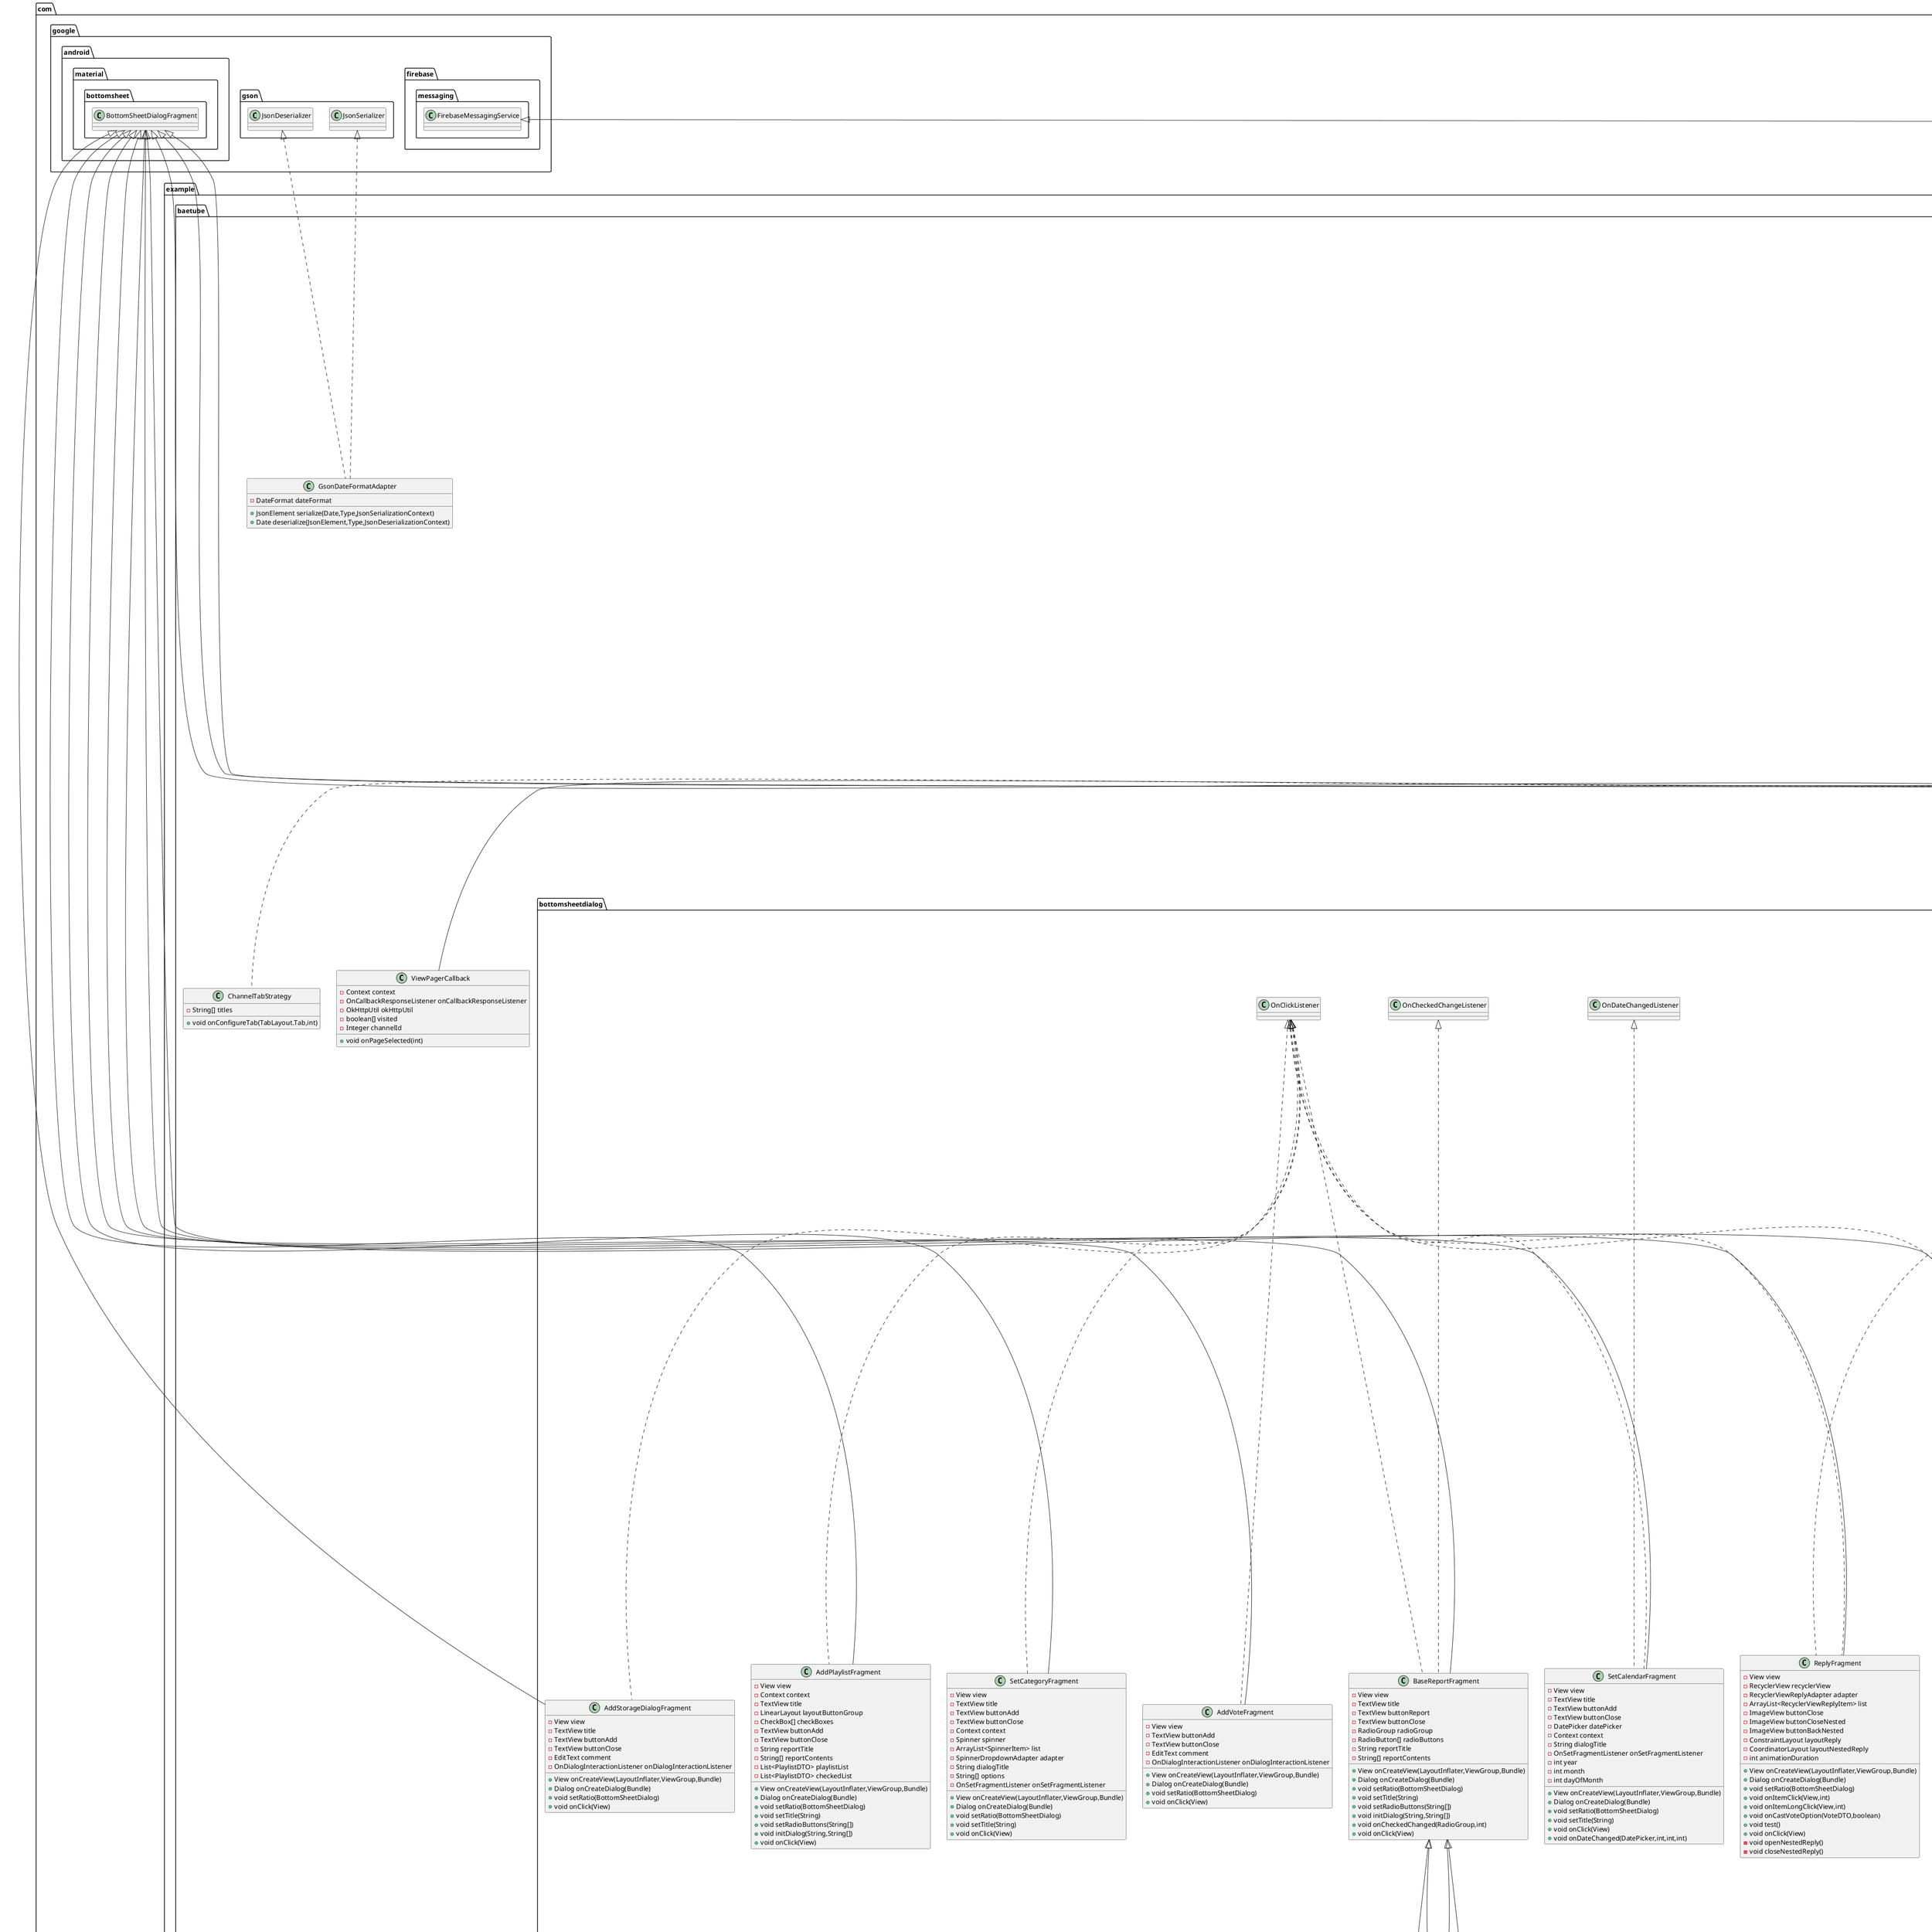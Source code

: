 @startuml
class com.example.baetube.PreferenceManager {
+ {static} String PREFERENCES_NAME
+ {static} String PREFERENCES_ACCESSKEY
+ {static} String PREFERENCES_REFRESHKEY
+ {static} String PREFERENCES_FCM
+ {static} String PREFERENCES_ARTS
+ {static} String PREFERENCES_PROFILE
+ {static} String PREFERENCES_THUMBNAIL
+ {static} String PREFERENCES_COMMUNITY
+ {static} String PREFERENCES_CHANNEL_SEQUENCE
+ {static} String DEFAULT_VALUE_STRING
+ {static} SharedPreferences getPreferences(Context)
+ {static} void setString(Context,String,String)
+ {static} String getString(Context,String)
+ {static} void removeKey(Context,String)
+ {static} void clear(Context)
+ {static} String getChannelSequence(Context)
}
class com.example.baetube.recyclerview.viewholder.SearchHistoryViewHolder {
+ ConstraintLayout layout
+ ImageView icon
+ ImageView write
+ TextView keywords
- OnRecyclerViewClickListener onRecyclerViewClickListener
+ void onClick(View)
+ boolean onLongClick(View)
}
class com.example.baetube.dto.FileUploadDTO {
+ {static} String TYPE_IMAGE
+ {static} String TYPE_VIDEO
+ {static} String PURPOSE_PROFILE
+ {static} String PURPOSE_THUMBNAIL
+ {static} String PURPOSE_ARTS
+ {static} String PURPOSE_COMMUNITY
+ {static} String PURPOSE_VIDEO
- File file
- String type
- String purpose
- String id
+ File getFile()
+ String getType()
+ String getPurpose()
+ String getId()
+ void setFile(File)
+ void setType(String)
+ void setPurpose(String)
+ void setId(String)
}
class com.example.baetube.fragment.modify.ModifyCommunityFragment {
- View view
- ImageView community
- ImageView changeCommunity
- ImageView profile
- EditText editTitle
- TextView channelName
- TextView textCount
- ConstraintLayout description
- ConstraintLayout vote
- CommunityDTO sourceCommunityData
- CommunityDTO currentCommunityData
- OkHttpUtil okHttpUtil
- OnCallbackResponseListener onCallbackResponseListener
- OnSetFragmentListener onSetFragmentListener
+ View onCreateView(LayoutInflater,ViewGroup,Bundle)
- void requestCommunityData()
+ void setImage(File)
+ void setCommunityData(CommunityDTO)
+ void onClick(View)
+ void onCreateOptionsMenu(Menu,MenuInflater)
+ boolean onOptionsItemSelected(MenuItem)
- void requestUpdateCommunity()
- void setOnFragmentListener()
}
class com.example.baetube.fragment.NotificationFragment {
- View view
- RecyclerView recyclerView
- RecyclerViewNotificationAdapter recyclerViewNotificationAdapter
- ArrayList<RecyclerViewNotificationItem> listVideo
- ArrayList<RecyclerViewNotificationItem> listCommunity
- LinearLayoutManager linearLayoutManagerCategory
- RecyclerView recyclerViewCategory
- RecyclerViewCategoryAdapter recyclerViewCategoryAdapter
- ArrayList<CategoryDTO> listCategory
- OnCallbackResponseListener onCallbackResponseListener
- Integer selectedPosition
- OkHttpUtil okHttpUtil
- OnFragmentInteractionListener onFragmentInteractionListener
- OnDialogInteractionListener onDialogInteractionListener
- int selectedNotificaiton
+ View onCreateView(LayoutInflater,ViewGroup,Bundle)
+ void onCreateOptionsMenu(Menu,MenuInflater)
+ boolean onOptionsItemSelected(MenuItem)
- void requestCheckNotifications()
- void requestVideoNotification()
- void requestCommunityNotification()
+ void setListVideo(ArrayList<RecyclerViewNotificationItem>)
+ void setListCommunity(ArrayList<RecyclerViewNotificationItem>)
- void setCategory()
+ void onItemClick(View,int)
+ void onItemLongClick(View,int)
+ void onCastVoteOption(VoteDTO,boolean)
- void setDialogInteractionListener()
}
class com.example.baetube.bottomsheetdialog.ReplyFragment {
- View view
- RecyclerView recyclerView
- RecyclerViewReplyAdapter adapter
- ArrayList<RecyclerViewReplyItem> list
- ImageView buttonClose
- ImageView buttonCloseNested
- ImageView buttonBackNested
- ConstraintLayout layoutReply
- CoordinatorLayout layoutNestedReply
- int animationDuration
+ View onCreateView(LayoutInflater,ViewGroup,Bundle)
+ Dialog onCreateDialog(Bundle)
+ void setRatio(BottomSheetDialog)
+ void onItemClick(View,int)
+ void onItemLongClick(View,int)
+ void onCastVoteOption(VoteDTO,boolean)
+ void test()
+ void onClick(View)
- void openNestedReply()
- void closeNestedReply()
}
class com.example.baetube.TestMotionLayoutFragment {
- View view
- RecyclerView recyclerView
- RecyclerViewVideoAdapter adapter
- ArrayList<RecyclerViewVideoItem> list
- VideoView player
- TextView title
- TextView viewCount
- TextView date
- TextView buttonSubscribe
- TextView channelName
- TextView subscribeCount
- TextView replyCount
- TextView likeCount
- TextView hateCount
- ImageView thumbUp
- ImageView thumbDown
- ImageView addLibrary
- ImageView channelProfile
- ImageView profile
- EditText reply
- ConstraintLayout layoutReply
- OnCallbackResponseListener onCallbackResponseListener
+ View onCreateView(LayoutInflater,ViewGroup,Bundle)
+ void onItemClick(View,int)
+ void onItemLongClick(View,int)
+ void onCastVoteOption(VoteDTO,boolean)
+ void test()
+ void onClick(View)
}
class com.example.baetube.dto.SearchHistoryDTO {
- Integer userId
- String keywords
+ Integer getUserId()
+ String getKeywords()
+ void setUserId(Integer)
+ void setKeywords(String)
}
class com.example.baetube.recyclerview.viewholder.CommunityVoteViewHolder {
+ ProgressBar progressBar
+ TextView option
+ TextView count
+ TextView percentage
- OnRecyclerViewClickListener onRecyclerViewClickListener
+ void onClick(View)
}
class com.example.baetube.bottomsheetdialog.PlayerOptionFragment {
- View view
- TextView textTitle
- RecyclerView recyclerView
- ArrayList<RecyclerViewOptionItem> list
- RecyclerViewOptionAdapter adapter
- String title
- {static} TypedArray resources
- {static} String[] options
- OnDialogInteractionListener onDialogInteractionListener
+ View onCreateView(LayoutInflater,ViewGroup,Bundle)
+ Dialog onCreateDialog(Bundle)
- void setCurrentResolution(TypedArray,String[],String)
+ void setRatio(BottomSheetDialog)
+ void addItem(TypedArray,String[],int)
+ void setTitle(String)
+ void onItemClick(View,int)
+ void onItemLongClick(View,int)
+ void onCastVoteOption(VoteDTO,boolean)
}
class com.example.baetube.recyclerview.viewholder.VideoListViewHolder {
+ ImageView thumbnail
}
class com.example.baetube.recyclerview.adapter.RecyclerViewReplyAdapter {
- Context context
- ArrayList<RecyclerViewReplyItem> list
- OnRecyclerViewClickListener onRecyclerViewClickListener
+ ReplyViewHolder onCreateViewHolder(ViewGroup,int)
+ void onBindViewHolder(ReplyViewHolder,int)
+ int getItemCount()
+ void setOnRecyclerViewClickListener(OnRecyclerViewClickListener)
+ void onItemClick(View,int)
+ void onItemLongClick(View,int)
+ void onCastVoteOption(VoteDTO,boolean)
+ void onDetachedFromRecyclerView(RecyclerView)
}
class com.example.baetube.recyclerview.adapter.RecyclerViewPlaylistAdapter {
- Context context
- ArrayList<RecyclerViewPlaylistItem> list
- OnRecyclerViewClickListener onRecyclerViewClickListener
+ PlaylistViewHolder onCreateViewHolder(ViewGroup,int)
+ void onBindViewHolder(PlaylistViewHolder,int)
+ int getItemCount()
+ void onItemClick(View,int)
+ void onItemLongClick(View,int)
+ void onCastVoteOption(VoteDTO,boolean)
+ void setOnRecyclerViewClickListener(OnRecyclerViewClickListener)
+ void onDetachedFromRecyclerView(RecyclerView)
}
class com.example.baetube.fragment.set.SetLocationFragment {
- View view
- WebView webView
- OnSetFragmentListener onSetFragmentListener
+ View onCreateView(LayoutInflater,ViewGroup,Bundle)
+ boolean onOptionsItemSelected(MenuItem)
}
class com.example.baetube.fragment.set.SetLocationFragment$BridgeInterface {
+ void processDATA(String)
}
class com.example.baetube.dto.ViewPagerFragmentData {
- Fragment fragment
- String tag
+ Fragment getFragment()
+ String getTag()
+ void setTag(String)
+ void setFragment(Fragment)
}
class com.example.baetube.bottomsheetdialog.HistoryVideoOptionManageFragment {
- {static} TypedArray resources
- {static} String[] options
- Context context
- RecyclerViewVideoAdapter recyclerViewVideoAdapter
- ArrayList<RecyclerViewVideoItem> list
- int manageItemPosition
+ void onItemClick(View,int)
+ void onDismiss(DialogInterface)
+ void onItemLongClick(View,int)
}
class com.example.baetube.dto.SubscribersDTO {
- Integer channelId
- Integer subscriberId
- Timestamp date
+ Integer getChannelId()
+ Integer getSubscriberId()
+ Timestamp getDate()
+ void setChannelId(Integer)
+ void setSubscriberId(Integer)
+ void setDate(Timestamp)
}
class com.example.baetube.recyclerview.item.RecyclerViewStorageVideoItem {
- String displayName
- Uri uri
- Bitmap bitmap
+ String getDisplayName()
+ Uri getUri()
+ Bitmap getBitmap()
+ void setUri(Uri)
+ void setDisplayName(String)
+ void setBitmap(Bitmap)
}
class com.example.baetube.fragment.LoginFragment {
- View view
- Button logInButton
- TextView signInButton
- EditText editEmail
- EditText editPassword
- TextView errorLogin
- OnCallbackResponseListener onCallbackResponseListener
- OkHttpUtil okHttpUtil
+ View onCreateView(LayoutInflater,ViewGroup,Bundle)
+ boolean onOptionsItemSelected(MenuItem)
+ void onClick(View)
+ void printError()
+ void onDestroy()
}
class com.example.baetube.dto.UserDTO {
- Integer userId
- String email
- String password
- String name
- Integer gender
- Timestamp birth
- String fcmToken
- String phone
- String address
- Timestamp regDate
+ int getUserId()
+ String getPassword()
+ String getName()
+ String getEmail()
+ Timestamp getBirth()
+ String getFcmToken()
+ String getPhone()
+ String getAddress()
+ Timestamp getRegDate()
+ Integer getGender()
+ void setUserId(int)
+ void setPassword(String)
+ void setName(String)
+ void setEmail(String)
+ void setBirth(Timestamp)
+ void setFcmToken(String)
+ void setPhone(String)
+ void setAddress(String)
+ void setRegDate(Timestamp)
+ void setGender(Integer)
}
class com.example.baetube.KeyboardState {
- Activity activity
- View rootView
- HeightListener heightListener
- int heightMax
+ KeyboardState setHeightListener(HeightListener)
+ KeyboardState init()
+ void onGlobalLayout()
}
interface com.example.baetube.KeyboardState$HeightListener {
~ void onHeightChanged(int)
}
class com.example.baetube.fragment.CustomerServiceFragment {
- View view
+ View onCreateView(LayoutInflater,ViewGroup,Bundle)
+ void onCreateOptionsMenu(Menu,MenuInflater)
+ boolean onOptionsItemSelected(MenuItem)
}
class com.example.baetube.bottomsheetdialog.CommunityReportFragment {
- int selectId
+ void onCheckedChanged(RadioGroup,int)
}
class com.example.baetube.recyclerview.viewholder.VideoViewHolder {
+ FrameLayout layoutPlayer
+ StyledPlayerView player
+ ImageView thumbnail
+ ImageView profile
+ ImageView option
+ TextView title
+ TextView views
+ TextView date
+ TextView channelName
+ LinearLayout layout
- OnRecyclerViewClickListener onRecyclerViewClickListener
+ void onClick(View)
}
class com.example.baetube.PublicState {
+ {static} int PUBLIC
+ {static} int LINK
+ {static} int LOCK
}
class com.example.baetube.recyclerview.adapter.RecyclerViewChannelAdapter {
- Context context
- ArrayList<ChannelDTO> list
- OnRecyclerViewClickListener onRecyclerViewClickListener
+ ChannelViewHolder onCreateViewHolder(ViewGroup,int)
+ void onBindViewHolder(ChannelViewHolder,int)
+ int getItemCount()
+ void onItemClick(View,int)
+ void onItemLongClick(View,int)
+ void onCastVoteOption(VoteDTO,boolean)
+ void setOnRecyclerViewClickListener(OnRecyclerViewClickListener)
+ void onDetachedFromRecyclerView(RecyclerView)
}
class com.example.baetube.bottomsheetdialog.AddStorageDialogFragment {
- View view
- TextView title
- TextView buttonAdd
- TextView buttonClose
- EditText comment
- OnDialogInteractionListener onDialogInteractionListener
+ View onCreateView(LayoutInflater,ViewGroup,Bundle)
+ Dialog onCreateDialog(Bundle)
+ void setRatio(BottomSheetDialog)
+ void onClick(View)
}
class com.example.baetube.fragment.channel.ChannelHomeFragment {
- View view
- RecyclerView recyclerView
- RecyclerViewVideoAdapter recyclerViewVideoAdapter
- ArrayList<RecyclerViewVideoItem> list
- OnFragmentInteractionListener onFragmentInteractionListener
- ImageView profile
- ImageView expand
- ImageView channelAnalysis
- ImageView modifyChannel
- TextView channelName
- TextView buttonSubscribe
- TextView subscribeCount
- TextView videoCount
- TextView channelDescription
- TextView buttonManageVideo
- LinearLayout layoutManage
- OnCallbackResponseListener onCallbackResponseListener
- OkHttpUtil okHttpUtil
+ View onCreateView(LayoutInflater,ViewGroup,Bundle)
+ void onItemClick(View,int)
+ void onItemLongClick(View,int)
+ void onCastVoteOption(VoteDTO,boolean)
+ void setChannelData(ChannelDTO)
+ void setRecyclerViewVideo(List<VideoDTO>,List<ChannelDTO>)
+ void onClick(View)
}
class com.example.baetube.Callback.DefaultCallback {
- String message
+ void onFailure(Call,IOException)
+ void onResponse(Call,Response)
}
class com.example.baetube.bottomsheetdialog.ChannelReportFragment {
- int selectId
+ void onCheckedChanged(RadioGroup,int)
}
class com.example.baetube.bottomsheetdialog.PlaylistOptionManageFragment {
- {static} TypedArray resources
- {static} String[] options
- int position
- OnDialogInteractionListener onDialogInteractionListener
+ void onItemClick(View,int)
+ void onItemLongClick(View,int)
}
class com.example.baetube.recyclerview.viewholder.ChannelViewHolder {
+ ImageView profile
+ ImageView option
+ TextView name
+ TextView subCount
+ TextView buttonSub
+ ConstraintLayout layout
- OnRecyclerViewClickListener onRecyclerViewClickListener
+ void onClick(View)
}
class com.example.baetube.recyclerview.viewholder.PlaylistViewHolder {
+ LinearLayout layoutMain
+ ImageView thumbnail
+ TextView title
+ TextView channelName
+ TextView videoCount
+ ImageView option
- OnRecyclerViewClickListener onRecyclerViewClickListener
+ void onClick(View)
}
class com.example.baetube.ViewPagerCallback {
- Context context
- OnCallbackResponseListener onCallbackResponseListener
- OkHttpUtil okHttpUtil
- boolean[] visited
- Integer channelId
+ void onPageSelected(int)
}
class com.example.baetube.bottomsheetdialog.CommunityOptionManageFragment {
- {static} TypedArray resources
- {static} String[] options
- Context context
- OnDialogInteractionListener onDialogInteractionListener
+ void onItemClick(View,int)
+ void onItemLongClick(View,int)
}
class com.example.baetube.fragment.modify.ModifyUserInformationFragment {
- View view
- OnCallbackResponseListener onCallbackResponseListener
- OkHttpUtil okHttpUtil
- TextView textEmail
- TextView textName
- EditText editPassword
- EditText editPasswordNew
- EditText editBirthYear
- EditText editBirthMonth
- EditText editBirthDay
- EditText editAddress
- EditText editPhone
- TextView errorEmail
- TextView errorPassword
- TextView errorPasswordCheck
- TextView errorName
- TextView errorBirth
- TextView errorGender
- TextView errorAddress
- TextView errorPhone
- RadioGroup radioGroupGender
- Button buttonModify
- Button buttonChangePassword
- OnSetFragmentListener onSetFragmentListener
- Integer gender
- UserDTO currentUserData
+ View onCreateView(LayoutInflater,ViewGroup,Bundle)
- void requestUserData()
- void requestChangePassword()
- void requestUpdateUserData()
+ void onClick(View)
+ void onFocusChange(View,boolean)
+ boolean onOptionsItemSelected(MenuItem)
- boolean validationData()
+ void onCheckedChanged(RadioGroup,int)
+ void setUserData(UserDTO)
}
class com.example.baetube.dto.VoteResultDTO {
- VoteDTO voteDTO
- boolean isCancel
+ VoteDTO getVoteDTO()
+ boolean isCancel()
+ void setVoteDTO(VoteDTO)
+ void setCancel(boolean)
}
class com.example.baetube.bottomsheetdialog.ReplyReportFragment {
- int selectId
+ void onCheckedChanged(RadioGroup,int)
}
class com.example.baetube.dto.HistoryDTO {
- Integer userId
- Integer videoId
- Timestamp date
+ Integer getUserId()
+ Integer getVideoId()
+ Timestamp getDate()
+ void setUserId(Integer)
+ void setVideoId(Integer)
+ void setDate(Timestamp)
}
class com.example.baetube.fragment.set.SetPublicFragment {
- View view
- ConstraintLayout layoutPublic
- ConstraintLayout layoutLink
- ConstraintLayout layoutLock
- int selectNumber
- View selectedView
- OnSetFragmentListener onSetFragmentListener
- Integer visible
+ View onCreateView(LayoutInflater,ViewGroup,Bundle)
+ void onCreateOptionsMenu(Menu,MenuInflater)
+ boolean onOptionsItemSelected(MenuItem)
+ void onClick(View)
}
class com.example.baetube.bottomsheetdialog.VideoOptionFragment {
- {static} TypedArray resources
- {static} String[] options
- Context context
+ void onItemClick(View,int)
+ void onDismiss(DialogInterface)
+ void onItemLongClick(View,int)
}
class com.example.baetube.dto.ContentsDTO {
- Long contentsId
- Integer type
- Integer like
- Integer hate
- Integer replyCount
+ Long getContentsId()
+ Integer getType()
+ Integer getLike()
+ Integer getHate()
+ Integer getReplyCount()
+ void setContentsId(Long)
+ void setType(Integer)
+ void setLike(Integer)
+ void setHate(Integer)
+ void setReplyCount(Integer)
}
class com.example.baetube.ChannelPagerAdapter {
- int count
- OnCallbackResponseListener onCallbackResponseListener
- ChannelHomeFragment channelHomeFragment
- ChannelCommunityFragment channelCommunityFragment
- ChannelInfomationFragment channelInfomationFragment
- ChannelPlaylistFragment channelPlaylistFragment
- ChannelVideoFragment channelVideoFragment
+ ViewPagerFragmentData getCurrentFragmentData(int)
+ Fragment createFragment(int)
+ int getItemCount()
+ void setChannelInfomation(ChannelDTO)
}
interface com.example.baetube.OnLoadVideoListener {
+ void onResponse(ArrayList<File>)
}
class com.example.baetube.fragment.analysis.AnalysisTimeFragment {
- View view
+ View onCreateView(LayoutInflater,ViewGroup,Bundle)
}
class com.example.baetube.recyclerview.viewholder.OptionViewHolder {
+ ConstraintLayout layout
+ ImageView icon
+ TextView option
}
class com.example.baetube.dto.ContentsUUID {
- String VideoUUID
- String ImageUUID
+ String getVideoUUID()
+ String getImageUUID()
+ void setVideoUUID(String)
+ void setImageUUID(String)
}
class com.example.baetube.bottomsheetdialog.ChannelSelectOptionFragment {
- View view
- TextView textTitle
- RecyclerView recyclerView
- ArrayList<ChannelDTO> list
- RecyclerViewChannelAdapter adapter
- String title
- OnDialogInteractionListener onDialogInteractionListener
+ View onCreateView(LayoutInflater,ViewGroup,Bundle)
+ Dialog onCreateDialog(Bundle)
+ void setRatio(BottomSheetDialog)
+ void setTitle(String)
+ void onItemClick(View,int)
+ void onItemLongClick(View,int)
+ void onCastVoteOption(VoteDTO,boolean)
}
class com.example.baetube.StorageUtil {
- {static} String EXTERNAL_STORAGE
- {static} String SECONDARY_STORAGES
- {static} String EMULATED_STORAGE_TARGET
- {static} String[] KNOWN_PHYSICAL_PATHS
+ {static} String[] getStorageDirectories(Context)
- {static} Set<String> getExternalStorage(Context)
- {static} String getEmulatedStorageTarget()
- {static} String[] getAllSecondaryStorages()
- {static} List<String> getAvailablePhysicalPaths()
- {static} File[] getExternalFilesDirs(Context,String)
}
class com.example.baetube.fragment.channel.ChannelBaseFragment {
- View view
- ViewPager2 viewPager
- ChannelPagerAdapter channelPagerAdapter
- TabLayout tabLayout
- TabLayoutMediator tabLayoutMediator
- ChannelTabStrategy tabStrategy
- OnCallbackResponseListener onCallbackResponseListener
- ViewPagerCallback onPageChangeCallback
- ChannelDTO channel
- ChannelDTO myChannel
- OkHttpUtil okHttpUtil
+ View onCreateView(LayoutInflater,ViewGroup,Bundle)
- void requestMyChannelData()
+ ViewPagerFragmentData getCurrentFragmentData()
+ void onCreateOptionsMenu(Menu,MenuInflater)
+ boolean onOptionsItemSelected(MenuItem)
+ void setChannel(ChannelDTO)
+ ChannelDTO getChannel()
+ void setMyChannel(ChannelDTO)
+ ChannelDTO getMyChannel()
}
class com.example.baetube.recyclerview.adapter.RecyclerViewVideoCheckableAdapter {
- Context context
- ArrayList<RecyclerViewVideoCheckableItem> list
- OnRecyclerViewClickListener onRecyclerViewClickListener
+ VideoCheckableViewHolder onCreateViewHolder(ViewGroup,int)
+ void onBindViewHolder(VideoCheckableViewHolder,int)
+ int getItemCount()
+ long getItemId(int)
+ void onItemClick(View,int)
+ void onItemLongClick(View,int)
+ void onCastVoteOption(VoteDTO,boolean)
+ void setOnRecyclerViewClickListener(OnRecyclerViewClickListener)
+ void onDetachedFromRecyclerView(RecyclerView)
}
class com.example.baetube.bottomsheetdialog.UploadOptionFragment {
- {static} TypedArray resources
- {static} String[] options
+ void onItemClick(View,int)
+ void onItemLongClick(View,int)
}
class com.example.baetube.fragment.HistoryDetailFragment {
- View view
- RecyclerView recyclerView
- RecyclerViewVideoAdapter adapter
- ArrayList<RecyclerViewVideoItem> list
- EditText search
- TextView buttonCancel
- int slideDistance
- int animationDuration
- ConstraintLayout layoutSearch
- OnCallbackResponseListener onCallbackResponseListener
- OkHttpUtil okHttpUtil
+ View onCreateView(LayoutInflater,ViewGroup,Bundle)
- void requestHistoryVideo()
- void requestHistoryVideo(String)
+ void setHistoryList(List<VideoDTO>,List<ChannelDTO>)
+ void onCreateOptionsMenu(Menu,MenuInflater)
+ boolean onOptionsItemSelected(MenuItem)
+ void onItemClick(View,int)
+ void onItemLongClick(View,int)
+ void onCastVoteOption(VoteDTO,boolean)
+ void onClick(View)
+ void onFocusChange(View,boolean)
- void hideKeyPad()
}
class com.example.baetube.VideoBottomSheetCallback {
- int height
- int width
- View player
- View description
- int state
- BottomSheetBehavior behavior
- int peekHeight
- int peekWidth
- OnBottomSheetInteractionListener onBottomSheetInteractionListener
+ void onStateChanged(View,int)
+ void onSlide(View,float)
+ boolean onTouch(View,MotionEvent)
}
interface com.example.baetube.OnSetFragmentListener {
+ void onResponseDescription(String)
+ void onResponsePublic(Integer)
+ void onResponseLocation(String)
+ void onResponseAge(Integer)
+ void onResponseVote(VoteDTO,List<VoteDTO>)
+ void onResponseCategory(String,int)
+ void onResponseCalendar(int,int,int)
}
class com.example.baetube.fragment.modify.ModifyThumbnailFragment {
- View view
+ View onCreateView(LayoutInflater,ViewGroup,Bundle)
}
class com.example.baetube.fragment.upload.UploadVideoListFragment {
- View view
- RecyclerView recyclerView
- RecyclerViewVideoListAdapter adapter
- ArrayList<File> list
- OnUploadDataListener onUploadDataListener
+ View onCreateView(LayoutInflater,ViewGroup,Bundle)
+ void onCreateOptionsMenu(Menu,MenuInflater)
+ boolean onOptionsItemSelected(MenuItem)
+ void onItemClick(View,int)
+ void onItemLongClick(View,int)
+ void onCastVoteOption(VoteDTO,boolean)
+ void setVideoList(ArrayList<File>)
}
class com.example.baetube.fragment.channel.ChannelPlaylistFragment {
- View view
- RecyclerView recyclerView
- RecyclerViewPlaylistAdapter recyclerViewPlaylistAdapter
- ArrayList<RecyclerViewPlaylistItem> list
- OnCallbackResponseListener onCallbackResponseListener
- LinearLayoutManager linearLayoutManagerCategory
- RecyclerView recyclerViewCategory
- RecyclerViewCategoryAdapter recyclerViewCategoryAdapter
- ArrayList<CategoryDTO> listCategory
- Integer selectedPosition
+ View onCreateView(LayoutInflater,ViewGroup,Bundle)
+ void onItemClick(View,int)
+ void onItemLongClick(View,int)
+ void onCastVoteOption(VoteDTO,boolean)
+ void setRecyclerViewPlaylist(List<PlaylistDTO>)
- void setCategory()
}
class com.example.baetube.fragment.modify.ModifyVideoFragment {
- View view
- OnCallbackResponseListener onCallbackResponseListener
- OkHttpUtil okHttpUtil
- OnSetFragmentListener onSetFragmentListener
- ImageView thumbnail
- ImageView changeThumbnail
- EditText editTitle
- TextView textCount
- TextView description
- TextView age
- ConstraintLayout layoutDescription
- ConstraintLayout layoutVisible
- ConstraintLayout layoutAge
- ConstraintLayout layoutLocation
- ConstraintLayout layoutAddPlaylist
- VideoDTO sourceVideoData
- VideoDTO currentVideoData
+ View onCreateView(LayoutInflater,ViewGroup,Bundle)
- void requestVideoData()
+ void setImage(File)
+ void setVideoData(VideoDTO)
- void requestUpdateVideo()
+ void onClick(View)
- void setOnFragmentListener()
+ void onCreateOptionsMenu(Menu,MenuInflater)
+ boolean onOptionsItemSelected(MenuItem)
}
class com.example.baetube.fragment.channel.ChannelAnalysisFragment {
- View view
- ViewPager2 viewPager
- AnalysisPagerAdapter analysisPagerAdapter
- TabLayout tabLayout
- TabLayoutMediator tabLayoutMediator
+ View onCreateView(LayoutInflater,ViewGroup,Bundle)
+ void onCreateOptionsMenu(Menu,MenuInflater)
+ boolean onOptionsItemSelected(MenuItem)
}
class com.example.baetube.UploadType {
+ {static} int VIDEO
+ {static} int COMMUNITY
}
class com.example.baetube.bottomsheetdialog.VideoFragment {
- View view
- RecyclerView recyclerView
- RecyclerViewVideoAdapter adapter
- ArrayList<RecyclerViewVideoItem> list
- VideoView player
- TextView title
- TextView viewCount
- TextView date
- TextView buttonSubscribe
- TextView channelName
- TextView subscribeCount
- TextView replyCount
- TextView likeCount
- TextView hateCount
- ImageView thumbUp
- ImageView thumbDown
- ImageView addLibrary
- ImageView channelProfile
- ImageView profile
- ImageView buttonPlayerPlay
- ImageView buttonPlayerClose
- EditText reply
- ConstraintLayout layoutReply
- CoordinatorLayout layoutDescription
- ConstraintLayout layoutMinMenu
- OnCallbackResponseListener onCallbackResponseListener
+ View onCreateView(LayoutInflater,ViewGroup,Bundle)
+ Dialog onCreateDialog(Bundle)
+ void setRatio(BottomSheetDialog)
+ void onItemClick(View,int)
+ void onItemLongClick(View,int)
+ void onCastVoteOption(VoteDTO,boolean)
+ void test()
+ void onClick(View)
+ boolean onTouch(View,MotionEvent)
}
class com.example.baetube.recyclerview.item.RecyclerViewNestedReplyItem {
- NestedReplyDTO nestedReplyDTO
- ChannelDTO channelDTO
+ NestedReplyDTO getNestedReplyDTO()
+ ChannelDTO getChannelDTO()
+ void setNestedReplyDTO(NestedReplyDTO)
+ void setChannelDTO(ChannelDTO)
}
class com.example.baetube.fragment.channel.ChannelInfomationFragment {
- View view
- TextView channelDescription
- TextView regDate
- OnCallbackResponseListener onCallbackResponseListener
- {static} String ARG_PARAM
- boolean hasToolbar
+ {static} ChannelInfomationFragment newInstance(boolean,OnCallbackResponseListener)
+ void onCreate(Bundle)
+ View onCreateView(LayoutInflater,ViewGroup,Bundle)
+ void onCreateOptionsMenu(Menu,MenuInflater)
+ void setChannelInfomation(ChannelDTO)
+ boolean onOptionsItemSelected(MenuItem)
}
class com.example.baetube.recyclerview.item.RecyclerViewReplyItem {
- ReplyDTO replyDTO
- ChannelDTO channelDTO
+ ReplyDTO getReplyDTO()
+ ChannelDTO getChannelDTO()
+ void setReplyDTO(ReplyDTO)
+ void setChannelDTO(ChannelDTO)
}
interface com.example.baetube.OnModifyListener {
+ void OnModifyPlaylist(RecyclerViewPlaylistItem)
}
class com.example.baetube.bottomsheetdialog.PlaylistOptionFragment {
- {static} TypedArray resources
- {static} String[] options
+ void onItemClick(View,int)
+ void onItemLongClick(View,int)
}
class com.example.baetube.SignInValidation {
+ {static} boolean isEmail(String)
+ {static} boolean isPhone(String)
+ {static} boolean isPassword(String)
+ {static} boolean isName(String)
}
class com.example.baetube.activity.MainActivity {
- BottomNavigationView bottomNavigationView
- int navigationHeight
- int bottomBarHeight
- FragmentManager fragmentManager
- CoordinatorLayout bottomSheetVideo
- BottomSheetBehavior bottomSheetVideoBehavior
- VideoBottomSheetCallback videoBottomSheetCallback
- int bottomSheetPeekHeight
- StyledPlayerView player
- TextView title
- TextView viewCount
- TextView date
- TextView buttonSubscribe
- TextView channelName
- TextView subscribeCount
- TextView replyCount
- TextView likeCount
- TextView hateCount
- ImageView buttonDetail
- ImageView thumbUp
- ImageView thumbDown
- ImageView addLibrary
- ImageView channelProfile
- ImageView profile
- ImageView bottomsheetPlayerPlayButton
- ImageView bottomsheetPlayerCloseButton
- EditText reply
- ConstraintLayout layoutWriteReply
- CoordinatorLayout layoutDescription
- ConstraintLayout layoutMinMenu
- ExoPlayer exoPlayer
- boolean isCallLogin
- RecyclerView relatedVideoRecyclerView
- RecyclerViewVideoAdapter relatedVideoAdapter
- ArrayList<RecyclerViewVideoItem> relatedVideoList
- FrameLayout bottomSheetSub
- BottomSheetBehavior bottomSheetSubBehavior
- OnCallbackResponseListener onCallbackResponseListener
- StyledPlayerView focusedPlayer
- ImageView focusedThumbnail
- RecyclerViewVideoItem currentVideoItem
- ReplyView replyView
- DescriptionView descriptionView
- ImageView playerPlayButton
- ImageView playerPauseButton
- ImageView playerFullscreenButton
- ImageView playerSeekBack
- ImageView playerSeekForward
- ImageView playerOptionButton
- GestureDetector.SimpleOnGestureListener simpleOnGestureListener
- GestureDetector gestureDetector
- int playerControllerVisibility
- int playerScreenMode
- OnDialogInteractionListener onDialogInteractionListener
- String playerUrl
- String currentPlayerResolution
- OkHttpUtil okHttpUtil
- ConstraintLayout layoutKeyboardEdit
- ImageButton keyboardEditButton
- EditText keyboardEditInput
- KeyboardState.HeightListener heightListener
- boolean isReplyFocused
- RecyclerViewReplyItem currentReplyItem
- RecyclerViewVideoItem managedVideoItem
+ ActivityResultLauncher<Intent> activityResultLauncher
# void onCreate(Bundle)
+ void onBackPressed()
+ void setManagedVideoItem(RecyclerViewVideoItem)
+ void onVideoItemClick(RecyclerViewVideoItem)
+ void onCompletelyVisible(FrameLayout,String)
+ void onItemClick(View,int)
+ void onItemLongClick(View,int)
+ void onCastVoteOption(VoteDTO,boolean)
+ void setRelatedVideoRecyclerView(List<VideoDTO>)
+ void onClick(View)
+ void requestSelectPlaylist()
- void requestViewVideo(Integer)
- void requestSelectSubscribe(Integer)
+ void requestDeleteVideo()
+ void requestDeleteHistoryVideo()
+ void requestSignIn(UserDTO)
+ void requestRelatedVideo(Integer)
+ void requestSaveFCMToken(String)
- void setBottomSheetVideoInfo(VideoDTO,ChannelDTO)
+ void requestChannelData()
- void resetView()
- void attachReplyView()
- void attachDescriptionView(RecyclerViewVideoItem)
+ void onSlide(View,float)
+ void onAttachViewClick(View)
# void onStart()
# void onResume()
# void onPause()
# void onStop()
- void initializePlayer(StyledPlayerView)
- void releasePlayer(StyledPlayerView)
- void initializeExoPlayer()
- void setMediaSource(String,String)
- void releaseExoPlayer()
+ void setCurrentReplyData(RecyclerViewReplyItem)
+ void requestAddPlaylist(List<PlaylistDTO>)
+ void commitModifyVideoFragment(Integer)
- void setOnDialogInteractionListener()
- void setSimpleOnGestureListener()
- void setOnCallbackResponseListener()
+ void relatedVideoRecyclerView(List<VideoDTO>,ArrayList<ChannelDTO>)
+ void onFocusChange(View,boolean)
- String getRealPathFromURI(Uri)
+ void setBottomNavigationViewVisible(int)
}
class com.example.baetube.bottomsheetdialog.AddPlaylistFragment {
- View view
- Context context
- TextView title
- LinearLayout layoutButtonGroup
- CheckBox[] checkBoxes
- TextView buttonAdd
- TextView buttonClose
- String reportTitle
- String[] reportContents
- List<PlaylistDTO> playlistList
- List<PlaylistDTO> checkedList
+ View onCreateView(LayoutInflater,ViewGroup,Bundle)
+ Dialog onCreateDialog(Bundle)
+ void setRatio(BottomSheetDialog)
+ void setTitle(String)
+ void setRadioButtons(String[])
+ void initDialog(String,String[])
+ void onClick(View)
}
class com.example.baetube.bottomsheetdialog.SetCategoryFragment {
- View view
- TextView title
- TextView buttonAdd
- TextView buttonClose
- Context context
- Spinner spinner
- ArrayList<SpinnerItem> list
- SpinnerDropdownAdapter adapter
- String dialogTitle
- String[] options
- OnSetFragmentListener onSetFragmentListener
+ View onCreateView(LayoutInflater,ViewGroup,Bundle)
+ Dialog onCreateDialog(Bundle)
+ void setRatio(BottomSheetDialog)
+ void setTitle(String)
+ void onClick(View)
}
class com.example.baetube.dto.VoteDTO {
- Integer voteId
- Integer communityId
- String title
- String comment
- Integer voteOptionId
- String option
- Integer count
+ Integer getVoteId()
+ Integer getCommunityId()
+ String getTitle()
+ String getComment()
+ Integer getVoteOptionId()
+ String getOption()
+ Integer getCount()
+ void setVoteId(Integer)
+ void setCommunityId(Integer)
+ void setTitle(String)
+ void setComment(String)
+ void setVoteOptionId(Integer)
+ void setOption(String)
+ void setCount(Integer)
}
class com.example.baetube.recyclerview.adapter.RecyclerViewNotificationAdapter {
- Context context
- ArrayList<RecyclerViewNotificationItem> list
- OnRecyclerViewClickListener onRecyclerViewClickListener
+ void setList(ArrayList<RecyclerViewNotificationItem>)
+ NotificationViewHolder onCreateViewHolder(ViewGroup,int)
+ void onBindViewHolder(NotificationViewHolder,int)
+ int getItemCount()
+ int getItemViewType(int)
+ void onItemClick(View,int)
+ void onItemLongClick(View,int)
+ void onCastVoteOption(VoteDTO,boolean)
+ void setOnRecyclerViewClickListener(OnRecyclerViewClickListener)
+ void onDetachedFromRecyclerView(RecyclerView)
}
interface com.example.baetube.OnCallbackResponseListener {
+ void onResponse(Response)
+ void onExpiredAccessTokenResponse()
+ void onExpiredRefreshTokenResponse()
+ void onGeneratedAccessTokenResponse(String)
+ void onLoginUserResponse(String)
+ void onVisitChannelResponse(String)
+ void onSubscribersChannelResponse(String)
+ void onVisitCommunityResponse(String)
+ void onSelectReplyResponse(String)
+ void onSelectNestedReplyResponse(String)
+ void onSelectPlaylistResponse(String)
+ void onSelectSearchHistoryResponse(String)
+ void onSelectChannelVideoResponse(String)
+ void onSelectHistoryVideoResponse(String)
+ void onSelectMainVideoResponse(String)
+ void onSelectPlaylistVideoResponse(String)
+ void onSelectSubscribeVideoResponse(String)
+ void onSelectViewVideoResponse(String)
+ void onSelectVoteOptionResponse(String)
+ void onSelectSubscribeResponse(String)
+ void onInsertResponse(String)
+ void onRateResponse(String)
+ void onSubscribeResponse(String)
+ void onUnSubscribeResponse(String)
+ void onReplyResponse(String)
+ void onNestedReplyResponse(String)
+ void onSignInResponse(String)
+ void onSelectRelatedVideoResponse(String)
+ void onSaveFCMTokenResponse(boolean)
+ void onSelectChannelDataResponse(String)
+ void onUpdateChannelResponse(String)
+ void onSelectCommunityDataResponse(String)
+ void onUpdateCommunityResponse(String)
+ void onSelectVideoDataResponse(String)
+ void onUpdateVideoResponse(String)
+ void onSelectPlaylistDataResponse(String)
+ void onUpdatePlaylistResponse(String)
+ void onSelectCategoryResponse(String)
+ void onSelectSubscribersCommunityResponse(String)
+ void onSelectVideoNotificationResponse(String)
+ void onSelectCommunityNotificationResponse(String)
+ void onSelectSearchVideoResponse(String)
+ void onSelectSearchChannelResponse(String)
+ void onSelectChannelDataAllResponse(String)
+ void onSelectNewNotifications(String)
+ void onSelectUserDataResponse(String)
}
class com.example.baetube.recyclerview.item.RecyclerViewSubscribeItem {
- ChannelDTO channelDTO
- int viewType
+ ChannelDTO getChannelDTO()
+ int getViewType()
+ void setChannelDTO(ChannelDTO)
+ void setViewType(int)
}
class com.example.baetube.fragment.set.SetAgeFragment {
- View view
- TextView textButtonAdult
- LinearLayout layoutAdult
- OnSetFragmentListener onSetFragmentListener
- boolean child
- boolean adult
- Integer age
- RadioGroup radioGroupChild
- RadioGroup radioGroupAdult
- TextView buttonUpload
+ View onCreateView(LayoutInflater,ViewGroup,Bundle)
+ void onCreateOptionsMenu(Menu,MenuInflater)
+ boolean onOptionsItemSelected(MenuItem)
+ void onClick(View)
+ void onCheckedChanged(RadioGroup,int)
- void applyToPolicy()
}
class com.example.baetube.dto.CategoryDTO {
- Integer categoryId
- String name
+ Integer getCategoryId()
+ String getName()
+ void setCategoryId(Integer)
+ void setName(String)
}
class com.example.baetube.dto.ChannelDTO {
- Integer channelId
- Integer userId
- Integer subs
- Integer videoCount
- String name
- String description
- String arts
- Timestamp regDate
- String profile
+ Integer getChannelId()
+ Integer getUserId()
+ Integer getSubs()
+ Integer getVideoCount()
+ String getName()
+ String getDescription()
+ String getArts()
+ Timestamp getRegDate()
+ String getProfile()
+ void setChannelId(Integer)
+ void setUserId(Integer)
+ void setSubs(Integer)
+ void setVideoCount(Integer)
+ void setName(String)
+ void setDescription(String)
+ void setArts(String)
+ void setRegDate(Timestamp)
+ void setProfile(String)
}
class com.example.baetube.Spinner.SpinnerItem {
- int image
- String title
- String description
+ int getImage()
+ String getTitle()
+ String getDescription()
+ void setImage(int)
+ void setTitle(String)
+ void setDescription(String)
}
class com.example.baetube.recyclerview.adapter.RecyclerViewStorageAdapter {
- Context context
- ArrayList<RecyclerViewPlaylistItem> list
- OnRecyclerViewClickListener onRecyclerViewClickListener
+ StorageViewHolder onCreateViewHolder(ViewGroup,int)
+ void onBindViewHolder(StorageViewHolder,int)
+ int getItemCount()
+ void onDetachedFromRecyclerView(RecyclerView)
+ void setOnRecyclerViewClickListener(OnRecyclerViewClickListener)
+ void onItemClick(View,int)
+ void onItemLongClick(View,int)
+ void onCastVoteOption(VoteDTO,boolean)
}
class com.example.baetube.recyclerview.item.RecyclerViewSearchHistoryItem {
- String keywords
+ String getKeywords()
+ void setKeywords(String)
}
class com.example.baetube.fragment.SubscribeFragment {
- View view
- TextView buttonDetail
- RecyclerView recyclerViewScribe
- RecyclerViewSubscribeAdapter recyclerViewSubscribeAdapter
- ArrayList<RecyclerViewSubscribeItem> recyclerViewSubscribeList
- RecyclerView recyclerViewVideo
- RecyclerViewVideoAdapter recyclerViewVideoAdapter
- ArrayList<RecyclerViewVideoItem> recyclerViewVideoList
- OkHttpUtil okHttpUtil
- OnCallbackResponseListener onCallbackResponseListener
- OnFragmentInteractionListener onFragmentInteractionListener
- LinearLayoutManager linearLayoutManagerSubscribe
- LinearLayoutManager linearLayoutManagerVideo
- LinearLayoutManager linearLayoutManagerCommunity
- LinearLayoutManager linearLayoutManagerCategory
- RecyclerView recyclerViewCategory
- RecyclerViewCategoryAdapter recyclerViewCategoryAdapter
- ArrayList<CategoryDTO> listCategory
- RecyclerView recyclerViewCommunity
- RecyclerViewCommunityAdapter recyclerViewCommunityAdapter
- ArrayList<RecyclerViewCommunityItem> listCommunity
- Integer selectedPosition
- boolean isVideoCalled
- boolean isCommunityCalled
- boolean isFirst
+ View onCreateView(LayoutInflater,ViewGroup,Bundle)
+ void onCreateOptionsMenu(Menu,MenuInflater)
+ void setRecyclerViewScribe(List<ChannelDTO>)
+ void setRecyclerViewVideo(List<VideoDTO>,ArrayList<ChannelDTO>)
+ void setRecyclerViewCommunity(List<CommunityDTO>)
+ void onItemClick(View,int)
- void requestCommunityData()
+ void onItemLongClick(View,int)
+ void onCastVoteOption(VoteDTO,boolean)
+ void onClick(View)
+ void onVideoItemClick(RecyclerViewVideoItem)
+ void onCompletelyVisible(FrameLayout,String)
- void setCategory()
}
class com.example.baetube.recyclerview.viewholder.CommunityViewHolder {
+ ImageView profile
+ ImageView content
+ ImageView option
+ ImageView like
+ ImageView hate
+ ImageView reply
+ TextView channelName
+ TextView date
+ TextView comment
+ TextView likeCount
+ TextView hateCount
+ TextView replyCount
+ RecyclerView recyclerViewVote
- OnRecyclerViewClickListener onRecyclerViewClickListener
+ void onClick(View)
}
class com.example.baetube.recyclerview.adapter.RecyclerViewVideoAdapter {
- Context context
- ArrayList<RecyclerViewVideoItem> list
- OnRecyclerViewClickListener onRecyclerViewClickListener
+ VideoViewHolder onCreateViewHolder(ViewGroup,int)
+ void onBindViewHolder(VideoViewHolder,int)
+ int getItemCount()
+ int getItemViewType(int)
+ long getItemId(int)
+ void onItemClick(View,int)
+ void onItemLongClick(View,int)
+ void onCastVoteOption(VoteDTO,boolean)
+ void setOnRecyclerViewClickListener(OnRecyclerViewClickListener)
+ void onDetachedFromRecyclerView(RecyclerView)
}
class com.example.baetube.fragment.SearchFragment {
- View view
- RecyclerView recyclerView
- RecyclerViewSearchHistoryAdapter adapter
- ArrayList<SearchHistoryDTO> list
- OnCallbackResponseListener onCallbackResponseListener
- OkHttpUtil okHttpUtil
- TextView textSearch
- ImageView buttonBack
- ImageView buttonSTT
- boolean isRecording
- Intent intent
- SpeechRecognizer speechRecognizer
- RecognitionListener listener
+ View onCreateView(LayoutInflater,ViewGroup,Bundle)
- void requestInsertSearchHistory(String)
- void requsetSearchHistory()
+ void setSearchList(List<SearchHistoryDTO>)
- void openSearchResultFragment(String)
+ void onClick(View)
- void startRecord()
~ void stopRecord()
- void checkPermission()
- void requestDeleteSearchHistory(String)
- void setOnRecognitionListener()
+ void onItemClick(View,int)
+ void onItemLongClick(View,int)
+ void onCastVoteOption(VoteDTO,boolean)
}
class com.example.baetube.dto.PlaylistItemDTO {
- Integer playlistId
- Integer videoId
+ Integer getPlaylistId()
+ Integer getVideoId()
+ void setPlaylistId(Integer)
+ void setVideoId(Integer)
}
class com.example.baetube.OkHttpUtil {
- {static} OkHttpClient okHttpClient
- {static} Context applicationContext
+ {static} void setApplicationContext(Context)
- String createContent(Object)
- Request createPostRequest(String,String)
- Request createGetRequest(String)
+ void sendPostRequest(Object,String,Callback)
+ void sendGetRequest(String,Callback)
+ void sendFileRequest(FileUploadDTO,Callback)
- boolean checkReissuing(Callback)
}
class com.example.baetube.fragment.channel.ChannelVideoFragment {
- View view
- RecyclerView recyclerView
- RecyclerViewVideoAdapter recyclerViewVideoAdapter
- ArrayList<RecyclerViewVideoItem> list
- OnCallbackResponseListener onCallbackResponseListener
- OkHttpUtil okHttpUtil
- LinearLayoutManager linearLayoutManagerCategory
- RecyclerView recyclerViewCategory
- RecyclerViewCategoryAdapter recyclerViewCategoryAdapter
- ArrayList<CategoryDTO> listCategory
- OnFragmentInteractionListener onFragmentInteractionListener
- Integer selectedPosition
+ View onCreateView(LayoutInflater,ViewGroup,Bundle)
+ void setRecyclerViewVideo(List<VideoDTO>,List<ChannelDTO>)
+ void onItemClick(View,int)
+ void onItemLongClick(View,int)
+ void onCastVoteOption(VoteDTO,boolean)
- void setCategory()
}
class com.example.baetube.recyclerview.viewholder.NotificationViewHolder {
+ ImageView profile
+ ImageView thumbnail
+ ImageView option
+ TextView title
+ TextView date
- OnRecyclerViewClickListener onRecyclerViewClickListener
+ void onClick(View)
}
class com.example.baetube.recyclerview.viewholder.CategoryViewHolder {
+ TextView category
- OnRecyclerViewClickListener onRecyclerViewClickListener
+ void onClick(View)
}
class com.example.baetube.bottomsheetdialog.AddVoteFragment {
- View view
- TextView buttonAdd
- TextView buttonClose
- EditText comment
- OnDialogInteractionListener onDialogInteractionListener
+ View onCreateView(LayoutInflater,ViewGroup,Bundle)
+ Dialog onCreateDialog(Bundle)
+ void setRatio(BottomSheetDialog)
+ void onClick(View)
}
class com.example.baetube.fragment.analysis.AnalysisSubscribeFragment {
- View view
+ View onCreateView(LayoutInflater,ViewGroup,Bundle)
}
class com.example.baetube.activity.UploadActivity {
- FragmentManager fragmentManager
- FragmentTransaction fragmentTransaction
- ExecutorService executorService
- OnUploadDataListener onUploadDataListener
- File selectedFile
- Bitmap selectedImage
- VideoDTO videoInformation
- ChannelDTO channel
- OkHttpUtil okHttpUtil
- OnCallbackResponseListener onCallbackResponseListener
- CommunityDTO communityInformation
- VoteDTO vote
- List<VoteDTO> voteOptionList
+ ActivityResultLauncher<Intent> activityResultLauncher
# void onCreate(Bundle)
- void init(int)
+ void onBackPressed()
- void setOnUploadDataListener()
- String saveBitmapConvertFile(Bitmap)
- void DeleteCacheFile(String)
- String getRealPathFromURI(Uri)
- void setOnCallbackResponseListener()
}
class com.example.baetube.FileUploadUtils {
+ {static} void send2Server(File,StyledPlayerView,Context)
}
class com.example.baetube.fragment.HomeFragment {
- View view
- DrawerLayout drawerLayout
- LinearLayout layoutProfile
- LinearLayout layoutAccountManage
- LinearLayout layoutChannelManage
- LinearLayout layoutMyChannel
- LinearLayout layoutLogout
- LinearLayout layoutBack
- TextView textName
- ImageView profile
- RecyclerView recyclerView
- RecyclerViewVideoAdapter recyclerViewVideoAdapter
- ArrayList<RecyclerViewVideoItem> list
- ArrayList<RecyclerViewVideoItem> filteredList
- RecyclerView recyclerViewCategory
- RecyclerViewCategoryAdapter recyclerViewCategoryAdapter
- ArrayList<CategoryDTO> listCategory
- OnCallbackResponseListener onCallbackResponseListener
- OnFragmentInteractionListener onFragmentInteractionListener
- OnDialogInteractionListener onDialogInteractionListener
- OkHttpUtil okHttpUtil
- LinearLayoutManager linearLayoutManager
- LinearLayoutManager linearLayoutManagerCategory
- Integer selectedPosition
- boolean isCalled
- boolean isFirst
- ChannelDTO channel
- FrameLayout layoutNotification
- TextView textNotificationCount
+ View onCreateView(LayoutInflater,ViewGroup,Bundle)
+ void onCreateOptionsMenu(Menu,MenuInflater)
+ boolean onOptionsItemSelected(MenuItem)
+ void onClick(View)
+ void setNewNotifications(Integer)
- void requestChannelDataAll()
+ void setChannelData(ChannelDTO)
+ void setRecyclerViewVideo(List<VideoDTO>,ArrayList<ChannelDTO>)
+ void setRecyclerViewCategory(List<CategoryDTO>)
+ void showChannelSelectDialog(List<ChannelDTO>)
+ void onItemClick(View,int)
+ void onItemLongClick(View,int)
+ void onCastVoteOption(VoteDTO,boolean)
+ void onVideoItemClick(RecyclerViewVideoItem)
+ void onCompletelyVisible(FrameLayout,String)
- void setOnDialogInteractionListener()
}
class com.example.baetube.recyclerview.adapter.RecyclerViewVideoListAdapter {
- Context context
- ArrayList<File> list
- OnRecyclerViewClickListener onRecyclerViewClickListener
+ VideoListViewHolder onCreateViewHolder(ViewGroup,int)
+ void onBindViewHolder(VideoListViewHolder,int)
+ int getItemCount()
+ void setOnRecyclerViewClickListener(OnRecyclerViewClickListener)
+ void onItemClick(View,int)
+ void onItemLongClick(View,int)
+ void onCastVoteOption(VoteDTO,boolean)
+ void onDetachedFromRecyclerView(RecyclerView)
}
class com.example.baetube.bottomsheetdialog.BaseReportFragment {
- View view
- TextView title
- TextView buttonReport
- TextView buttonClose
- RadioGroup radioGroup
- RadioButton[] radioButtons
- String reportTitle
- String[] reportContents
+ View onCreateView(LayoutInflater,ViewGroup,Bundle)
+ Dialog onCreateDialog(Bundle)
+ void setRatio(BottomSheetDialog)
+ void setTitle(String)
+ void setRadioButtons(String[])
+ void initDialog(String,String[])
+ void onCheckedChanged(RadioGroup,int)
+ void onClick(View)
}
class com.example.baetube.recyclerview.item.RecyclerViewCommunityItem {
- CommunityDTO communityDTO
- ChannelDTO channelDTO
- ArrayList<RecyclerViewVoteItem> voteList
+ CommunityDTO getCommunityDTO()
+ ChannelDTO getChannelDTO()
+ ArrayList<RecyclerViewVoteItem> getVoteList()
+ void setCommunityDTO(CommunityDTO)
+ void setChannelDTO(ChannelDTO)
+ void setVoteList(ArrayList<RecyclerViewVoteItem>)
}
class com.example.baetube.bottomsheetdialog.VideoReportFragment {
- int selectId
+ void onCheckedChanged(RadioGroup,int)
}
class com.example.baetube.fragment.modify.ModifyPlaylistFragment {
- View view
- ImageView thumbnail
- EditText playlistName
- Spinner spinner
- ArrayList<SpinnerItem> list
- SpinnerDropdownAdapter adapter
- {static} Integer[] value
- OnCallbackResponseListener onCallbackResponseListener
- PlaylistDTO sourcePlaylistData
- PlaylistDTO currentPlaylistData
- OkHttpUtil okHttpUtil
+ View onCreateView(LayoutInflater,ViewGroup,Bundle)
- void requestPlaylistData()
+ void setPlaylistData(PlaylistDTO)
+ void onCreateOptionsMenu(Menu,MenuInflater)
+ boolean onOptionsItemSelected(MenuItem)
- void initSpinner()
- void requestUpdatePlaylist()
+ void onClick(View)
}
class com.example.baetube.bottomsheetdialog.VideoOptionManageFragment {
- {static} TypedArray resources
- {static} String[] options
- Context context
- RecyclerViewVideoAdapter recyclerViewVideoAdapter
- ArrayList<RecyclerViewVideoItem> list
- int manageItemPosition
+ void onItemClick(View,int)
+ void onDismiss(DialogInterface)
+ void onItemLongClick(View,int)
}
class com.example.baetube.VideoListCallable {
+ ArrayList<File> call()
- ArrayList<File> getVideoList()
}
interface com.example.baetube.OnDialogInteractionListener {
+ void onAddVoteResponse(String)
+ void onDeletePlaylistItem(int)
+ void onSetVideoResolution(int)
+ void onDeleteCommunity()
+ void onModifyCommunity()
+ void onDeleteNotification()
+ void onSelectChannel(int,int)
}
class com.example.baetube.dto.CommunityDTO {
- Integer communityId
- Long contentsId
- Integer channelId
- Integer likeCount
- Integer hateCount
- Integer replyCount
- String imageUrl
- String comment
- Timestamp date
- Integer voteId
- String title
- Integer voteOptionId
- String option
- Integer count
- Integer selectedChannelId
- String name
- String profile
+ Integer getCommunityId()
+ Long getContentsId()
+ Integer getChannelId()
+ Integer getLikeCount()
+ Integer getHateCount()
+ Integer getReplyCount()
+ String getImageUrl()
+ String getComment()
+ Timestamp getDate()
+ Integer getVoteId()
+ String getTitle()
+ Integer getVoteOptionId()
+ String getOption()
+ Integer getCount()
+ Integer getSelectedChannelId()
+ String getName()
+ String getProfile()
+ void setCommunityId(Integer)
+ void setContentsId(Long)
+ void setChannelId(Integer)
+ void setLikeCount(Integer)
+ void setHateCount(Integer)
+ void setReplyCount(Integer)
+ void setImageUrl(String)
+ void setComment(String)
+ void setDate(Timestamp)
+ void setVoteId(Integer)
+ void setTitle(String)
+ void setVoteOptionId(Integer)
+ void setOption(String)
+ void setCount(Integer)
+ void setSelectedChannelId(Integer)
+ void setName(String)
+ void setProfile(String)
}
class com.example.baetube.dto.ChangePasswordRequest {
- String email
- String password
- String newPassword
+ String getEmail()
+ String getPassword()
+ String getNewPassword()
+ void setEmail(String)
+ void setPassword(String)
+ void setNewPassword(String)
}
class com.example.baetube.recyclerview.adapter.RecyclerViewCommunityAdapter {
- Context context
- ArrayList<RecyclerViewCommunityItem> list
- OnRecyclerViewClickListener onRecyclerViewClickListener
- OnRecyclerViewClickListener onVoteViewClickListener
+ CommunityViewHolder onCreateViewHolder(ViewGroup,int)
+ void onBindViewHolder(CommunityViewHolder,int)
+ int getItemCount()
+ void onItemClick(View,int)
+ void onItemLongClick(View,int)
+ void onCastVoteOption(VoteDTO,boolean)
+ void setOnRecyclerViewClickListener(OnRecyclerViewClickListener)
+ void onDetachedFromRecyclerView(RecyclerView)
}
class com.example.baetube.bottomsheetdialog.NotificationOptionFragment {
- {static} TypedArray resources
- {static} String[] options
- Context context
- OnDialogInteractionListener onDialogInteractionListener
+ void onItemClick(View,int)
+ void onItemLongClick(View,int)
}
class com.example.baetube.ViewType {
+ {static} int SUBSCRIBE_HORIZONTAL
+ {static} int SUBSCRIBE_VERTICAL
+ {static} int VIDEO_LARGE
+ {static} int VIDEO_MEDIUM
+ {static} int VIDEO_SMALL
+ {static} int VIDEO_DIVIDER
+ {static} int NOTIFICATION_VIDEO
+ {static} int NOTIFICATION_COMMUNITY
+ {static} int NOTIFICATION_DIVIDER
}
interface com.example.baetube.OnFragmentInteractionListener {
+ void onVideoItemClick(RecyclerViewVideoItem)
+ void onCompletelyVisible(FrameLayout,String)
}
interface com.example.baetube.OnRecyclerViewClickListener {
+ void onItemClick(View,int)
+ void onItemLongClick(View,int)
+ void onCastVoteOption(VoteDTO,boolean)
}
class com.example.baetube.bottomsheetdialog.PlaylistVideoOptionManageFragment {
- {static} TypedArray resources
- {static} String[] options
+ void onItemClick(View,int)
+ void onItemLongClick(View,int)
}
class com.example.baetube.recyclerview.viewholder.VideoCheckableViewHolder {
+ ImageView thumbnail
+ TextView title
+ TextView views
+ TextView date
+ TextView channelName
+ LinearLayout layout
+ CheckBox checkBox
- OnRecyclerViewClickListener onRecyclerViewClickListener
+ void onClick(View)
}
class com.example.baetube.recyclerview.adapter.RecyclerViewSearchHistoryAdapter {
- Context context
- ArrayList<SearchHistoryDTO> list
- OnRecyclerViewClickListener onRecyclerViewClickListener
+ SearchHistoryViewHolder onCreateViewHolder(ViewGroup,int)
+ void onBindViewHolder(SearchHistoryViewHolder,int)
+ int getItemCount()
+ void setOnRecyclerViewClickListener(OnRecyclerViewClickListener)
+ void onItemClick(View,int)
+ void onItemLongClick(View,int)
+ void onCastVoteOption(VoteDTO,boolean)
+ void onDetachedFromRecyclerView(RecyclerView)
}
class com.example.baetube.GsonDateFormatAdapter {
- DateFormat dateFormat
+ JsonElement serialize(Date,Type,JsonSerializationContext)
+ Date deserialize(JsonElement,Type,JsonDeserializationContext)
}
interface com.example.baetube.OnAttachViewListener {
+ void onAttachViewClick(View)
}
class com.example.baetube.Spinner.SpinnerDropdownAdapter {
- Context context
- ArrayList<SpinnerItem> list
- boolean isSimple
+ View getView(int,View,ViewGroup)
+ View getDropDownView(int,View,ViewGroup)
- View getCustomView(int,View,ViewGroup)
+ int getCount()
}
class com.example.baetube.bottomsheetdialog.SetCalendarFragment {
- View view
- TextView title
- TextView buttonAdd
- TextView buttonClose
- DatePicker datePicker
- Context context
- String dialogTitle
- OnSetFragmentListener onSetFragmentListener
- int year
- int month
- int dayOfMonth
+ View onCreateView(LayoutInflater,ViewGroup,Bundle)
+ Dialog onCreateDialog(Bundle)
+ void setRatio(BottomSheetDialog)
+ void setTitle(String)
+ void onClick(View)
+ void onDateChanged(DatePicker,int,int,int)
}
class com.example.baetube.UserDisplay {
- {static} double width
- {static} double height
- {static} double ratio
- {static} float density
+ {static} double getWidth()
+ {static} double getHeight()
+ {static} double getRatio()
+ {static} float getDensity()
+ {static} void setWidth(double)
+ {static} void setHeight(double)
+ {static} void setRatio(double)
+ {static} void setDensity(float)
}
class com.example.baetube.fragment.PlaylistDetailFragment {
- View view
- RecyclerView recyclerView
- RecyclerViewVideoAdapter recyclerViewVideoAdapter
- ArrayList<RecyclerViewVideoItem> list
- TextView playlistName
- TextView channelName
- TextView videoCount
- ImageView buttonEdit
- LinearLayout buttonPlay
- LinearLayout buttonShuffle
- RecyclerViewPlaylistItem recyclerViewPlaylistItem
- OnCallbackResponseListener onCallbackResponseListener
- OnDialogInteractionListener onDialogInteractionListener
- OnFragmentInteractionListener onFragmentInteractionListener
- OnModifyListener onModifyListener
- OkHttpUtil okHttpUtil
+ View onCreateView(LayoutInflater,ViewGroup,Bundle)
+ void onViewCreated(View,Bundle)
+ void onCreateOptionsMenu(Menu,MenuInflater)
+ boolean onOptionsItemSelected(MenuItem)
+ void onItemClick(View,int)
+ void onItemLongClick(View,int)
+ void onCastVoteOption(VoteDTO,boolean)
+ void setRecyclerViewVideo(List<VideoDTO>,ArrayList<ChannelDTO>)
+ void onClick(View)
}
class com.example.baetube.recyclerview.viewholder.StorageViewHolder {
+ LinearLayout layoutMain
+ ImageView thumbnail
+ TextView name
+ TextView count
- OnRecyclerViewClickListener onRecyclerViewClickListener
+ void onClick(View)
}
class com.example.baetube.fragment.upload.UploadCommunityFragment {
- View view
- ImageView thumbnail
- ImageView buttonChangeThumbnail
- ImageView profile
- TextView channelName
- TextView buttonUpload
- EditText title
- ConstraintLayout layoutDescription
- ConstraintLayout layoutPublic
- TextView category
- OnUploadDataListener onUploadDataListener
- OnSetFragmentListener onSetFragmentListener
- CommunityDTO community
- Bitmap selectedImage
- VoteDTO vote
- List<VoteDTO> voteOptionList
+ View onCreateView(LayoutInflater,ViewGroup,Bundle)
+ void onCreateOptionsMenu(Menu,MenuInflater)
+ void onClick(View)
+ boolean onOptionsItemSelected(MenuItem)
+ void setThumbnail(File)
+ void setOnSetFragmentListener()
}
class com.example.baetube.CustomVideoView {
# void onMeasure(int,int)
}
class com.example.baetube.recyclerview.viewholder.VoteViewHolder {
+ TextView comment
}
class com.example.baetube.DateToStringUtil {
+ {static} long second
+ {static} long minute
+ {static} long hour
+ {static} long day
+ {static} long week
+ {static} long month
+ {static} long year
+ {static} String dateToString(Timestamp)
+ {static} long subtractFromNow(Timestamp)
}
class com.example.baetube.TimestampUtil {
+ {static} Timestamp StringToTimestamp(String)
}
class com.example.baetube.fragment.AddStorageFragment {
- View view
- RecyclerView recyclerView
- RecyclerViewVideoCheckableAdapter adapter
- ArrayList<RecyclerViewVideoCheckableItem> list
- HashSet<Integer> checkedItems
- EditText search
- TextView buttonCancel
- OnCallbackResponseListener onCallbackResponseListener
- OnDialogInteractionListener onDialogInteractionListener
- OkHttpUtil okHttpUtil
+ View onCreateView(LayoutInflater,ViewGroup,Bundle)
+ void requestInsertPlaylistItems(Integer)
- List<PlaylistItemDTO> createPlaylistItemList(Integer)
- void makeCheckableList(ArrayList<RecyclerViewVideoItem>)
+ void onCreateOptionsMenu(Menu,MenuInflater)
+ boolean onOptionsItemSelected(MenuItem)
+ void onItemClick(View,int)
+ void onItemLongClick(View,int)
+ void onCastVoteOption(VoteDTO,boolean)
}
class com.example.baetube.Callback.ReturnableCallback {
+ {static} int CALLBACK_NONE
+ {static} int CALLBACK_LOGIN_USER
+ {static} int CALLBACK_VISIT_CHANNEL
+ {static} int CALLBACK_SUBSCRIBERS_CHANNEL
+ {static} int CALLBACK_VISIT_COMMUNITY
+ {static} int CALLBACK_SELECT_REPLY
+ {static} int CALLBACK_SELECT_NESTED_REPLY
+ {static} int CALLBACK_SELECT_PLAYLIST
+ {static} int CALLBACK_SELECT_SEARCH_HISTORY
+ {static} int CALLBACK_SELECT_CHANNEL_VIDEO
+ {static} int CALLBACK_SELECT_HISTORY_VIDEO
+ {static} int CALLBACK_SELECT_MAIN_VIDEO
+ {static} int CALLBACK_SELECT_PLAYLIST_VIDEO
+ {static} int CALLBACK_SELECT_SUBSCRIBE_VIDEO
+ {static} int CALLBACK_SELECT_VIEW_VIDEO
+ {static} int CALLBACK_SELECT_VOTE_OPTION
+ {static} int CALLBACK_SELECT_SUBSCRIBE
+ {static} int CALLBACK_INSERT
+ {static} int CALLBACK_RATE
+ {static} int CALLBACK_SUBSCRIBE
+ {static} int CALLBACK_UNSUBSCRIBE
+ {static} int CALLBACK_REPLY
+ {static} int CALLBACK_NESTED_REPLY
+ {static} int CALLBACK_SIGN_IN
+ {static} int CALLBACK_SELECT_RELATED_VIDEO
+ {static} int CALLBACK_SAVE_FCM_TOKEN
+ {static} int CALLBACK_GENERATE_ACCESS_TOKEN
+ {static} int CALLBACK_SELECT_CHANNEL_DATA
+ {static} int CALLBACK_UPDATE_CHANNEL
+ {static} int CALLBACK_SELECT_COMMUNITY_DATA
+ {static} int CALLBACK_UPDATE_COMMUNITY
+ {static} int CALLBACK_SELECT_VIDEO_DATA
+ {static} int CALLBACK_UPDATE_VIDEO
+ {static} int CALLBACK_SELECT_PLAYLIST_DATA
+ {static} int CALLBACK_UPDATE_PLAYLIST
+ {static} int CALLBACK_SELECT_CATEGORY
+ {static} int CALLBACK_SELECT_SUBSCRIBERS_COMMUNITY
+ {static} int CALLBACK_SELECT_COMMUNITY_NOTIFICATION
+ {static} int CALLBACK_SELECT_VIDEO_NOTIFICATION
+ {static} int CALLBACK_SELECT_SEARCH_VIDEO
+ {static} int CALLBACK_SELECT_SEARCH_CHANNEL
+ {static} int CALLBACK_SELECT_CHANNEL_DATA_ALL
+ {static} int CALLBACK_SELECT_NEW_NOTIFICATION
+ {static} int CALLBACK_SELECT_USER_DATA
- {static} String EXPIRED_ACCESS_TOKEN
- {static} String EXPIRED_REFRESH_TOKEN
- {static} boolean isReissuingAccessToken
- OnCallbackResponseListener onCallbackResponseListener
- int type
- String message
+ void onFailure(Call,IOException)
+ void onResponse(Call,Response)
+ {static} boolean isReissuingAccessToken()
+ {static} void setIsReissuingAccessToken(boolean)
+ int getType()
}
class com.example.baetube.Callback.LoginUserCallback {
- Context context
+ void onFailure(Call,IOException)
+ void onResponse(Call,Response)
}
class com.example.baetube.recyclerview.adapter.RecyclerViewCategoryAdapter {
- Context context
- ArrayList<CategoryDTO> list
- OnRecyclerViewClickListener onRecyclerViewClickListener
+ CategoryViewHolder onCreateViewHolder(ViewGroup,int)
+ void onBindViewHolder(CategoryViewHolder,int)
+ int getItemCount()
+ void onItemClick(View,int)
+ void onItemLongClick(View,int)
+ void onCastVoteOption(VoteDTO,boolean)
+ void setOnRecyclerViewClickListener(OnRecyclerViewClickListener)
+ void onDetachedFromRecyclerView(RecyclerView)
}
class com.example.baetube.bottomsheetdialog.CommunityOptionFragment {
- {static} TypedArray resources
- {static} String[] options
- Context context
+ void onItemClick(View,int)
+ void onItemLongClick(View,int)
}
class com.example.baetube.recyclerview.item.RecyclerViewVideoCheckableItem {
- ChannelDTO channelDTO
- VideoDTO videoDTO
- boolean isChecked
+ ChannelDTO getChannelDTO()
+ VideoDTO getVideoDTO()
+ boolean isChecked()
+ void setChannelDTO(ChannelDTO)
+ void setVideoDTO(VideoDTO)
+ void setChecked(boolean)
}
interface com.example.baetube.OnBottomSheetInteractionListener {
+ void onSlide(View,float)
}
class com.example.baetube.dto.TokenInfoDTO {
- String grantType
- String accessToken
- String refreshToken
+ String getGrantType()
+ String getAccessToken()
+ String getRefreshToken()
+ void setGrantType(String)
+ void setAccessToken(String)
+ void setRefreshToken(String)
}
class com.example.baetube.fragment.set.SetVoteFragment {
- View view
- RecyclerView recyclerView
- ReclyclerViewVoteAdapter adapter
- ArrayList<String> list
- TextView countCur
- TextView buttonAddVote
- EditText title
- VoteDTO vote
- List<VoteDTO> voteOptions
- OnSetFragmentListener onSetFragmentListener
- OnDialogInteractionListener onDialogInteractionListener
+ View onCreateView(LayoutInflater,ViewGroup,Bundle)
+ void onCreateOptionsMenu(Menu,MenuInflater)
+ boolean onOptionsItemSelected(MenuItem)
+ void onItemClick(View,int)
+ void onItemLongClick(View,int)
+ void onCastVoteOption(VoteDTO,boolean)
+ void onClick(View)
- void setOnDialogInteractionListener()
}
class com.example.baetube.recyclerview.item.RecyclerViewVoteItem {
- VoteDTO voteDTO
- boolean isSelected
+ VoteDTO getVoteDTO()
+ boolean isSelected()
+ void setVoteDTO(VoteDTO)
+ void setSelected(boolean)
}
interface com.example.baetube.OnUploadDataListener {
+ void onResponseVideoFile(File)
+ void onResponseVideoThumbnail(Bitmap)
+ void onResponseVideoInformation(VideoDTO)
+ void onResponseVideoAge(Integer)
+ void onResponseUploadVideoRequest()
+ void onResponseCommunityInformation(CommunityDTO)
+ void onResponseCommunityImage(Bitmap)
+ void onResponseCommunityVote(VoteDTO,List<VoteDTO>)
+ void onResponseUploadCommunityRequest()
}
class com.example.baetube.recyclerview.adapter.RecyclerViewNestedReplyAdapter {
- Context context
- ArrayList<RecyclerViewNestedReplyItem> list
- OnRecyclerViewClickListener onRecyclerViewClickListener
+ ReplyViewHolder onCreateViewHolder(ViewGroup,int)
+ void onBindViewHolder(ReplyViewHolder,int)
+ int getItemCount()
+ void setOnRecyclerViewClickListener(OnRecyclerViewClickListener)
+ void onItemClick(View,int)
+ void onItemLongClick(View,int)
+ void onCastVoteOption(VoteDTO,boolean)
+ void onDetachedFromRecyclerView(RecyclerView)
}
class com.example.baetube.AnalysisPagerAdapter {
- int count
+ Fragment createFragment(int)
+ int getItemCount()
}
class com.example.baetube.recyclerview.adapter.RecyclerViewSubscribeAdapter {
- Context context
- ArrayList<RecyclerViewSubscribeItem> list
- OnRecyclerViewClickListener onRecyclerViewClickListener
+ SubscribeViewHolder onCreateViewHolder(ViewGroup,int)
+ void onBindViewHolder(SubscribeViewHolder,int)
+ int getItemCount()
+ int getItemViewType(int)
+ void setOnRecyclerViewClickListener(OnRecyclerViewClickListener)
+ void onItemClick(View,int)
+ void onItemLongClick(View,int)
+ void onCastVoteOption(VoteDTO,boolean)
+ void onDetachedFromRecyclerView(RecyclerView)
}
class com.example.baetube.recyclerview.adapter.ReclyclerViewVoteAdapter {
- Context context
- ArrayList<String> list
- OnRecyclerViewClickListener onRecyclerViewClickListener
+ VoteViewHolder onCreateViewHolder(ViewGroup,int)
+ void onBindViewHolder(VoteViewHolder,int)
+ int getItemCount()
+ void setOnRecyclerViewClickListener(OnRecyclerViewClickListener)
+ void onItemClick(View,int)
+ void onItemLongClick(View,int)
+ void onCastVoteOption(VoteDTO,boolean)
+ void onDetachedFromRecyclerView(RecyclerView)
}
class com.example.baetube.dto.ReplyDTO {
- Integer replyId
- Long contentsId
- Long attachedId
- Integer channelId
- String comment
- Integer like
- Integer hate
- Timestamp date
- Integer nestedCount
- String name
- String profile
+ Integer getReplyId()
+ Long getContentsId()
+ Long getAttachedId()
+ Integer getChannelId()
+ String getComment()
+ Integer getLike()
+ Integer getHate()
+ Timestamp getDate()
+ Integer getNestedCount()
+ String getName()
+ String getProfile()
+ void setReplyId(Integer)
+ void setContentsId(Long)
+ void setAttachedId(Long)
+ void setChannelId(Integer)
+ void setComment(String)
+ void setLike(Integer)
+ void setHate(Integer)
+ void setDate(Timestamp)
+ void setNestedCount(Integer)
+ void setName(String)
+ void setProfile(String)
}
class com.example.baetube.recyclerview.item.RecyclerViewVideoItem {
- ChannelDTO channelDTO
- VideoDTO videoDTO
- int viewType
+ ChannelDTO getChannelDTO()
+ VideoDTO getVideoDTO()
+ int getViewType()
+ void setChannelDTO(ChannelDTO)
+ void setVideoDTO(VideoDTO)
+ void setViewType(int)
}
class com.example.baetube.recyclerview.adapter.RecyclerViewOptionAdapter {
- Context context
- ArrayList<RecyclerViewOptionItem> list
- OnRecyclerViewClickListener onRecyclerViewClickListener
+ OptionViewHolder onCreateViewHolder(ViewGroup,int)
+ void onBindViewHolder(OptionViewHolder,int)
+ int getItemCount()
+ void setOnRecyclerViewClickListener(OnRecyclerViewClickListener)
+ void onItemClick(View,int)
+ void onItemLongClick(View,int)
+ void onCastVoteOption(VoteDTO,boolean)
+ void onDetachedFromRecyclerView(RecyclerView)
}
class com.example.baetube.fragment.modify.ModifyChannelInformationFragment {
- View view
- ImageView arts
- ImageView changeArts
- ImageView profile
- EditText editName
- TextView description
- ConstraintLayout layoutDescription
- ChannelDTO sourceChannelData
- ChannelDTO currentChannelData
- OnSetFragmentListener onSetFragmentListener
- OnCallbackResponseListener onCallbackResponseListener
- OkHttpUtil okHttpUtil
- boolean isSelectedArts
+ View onCreateView(LayoutInflater,ViewGroup,Bundle)
+ void onCreateOptionsMenu(Menu,MenuInflater)
+ boolean onOptionsItemSelected(MenuItem)
+ void onClick(View)
- void requestUpdateChannel()
+ void setImage(File)
+ void setChannelData(ChannelDTO)
- void setOnSetFragmentListener()
}
class com.example.baetube.fragment.SearchResultFragment {
- View view
- String keywords
- OnCallbackResponseListener onCallbackResponseListener
- OnFragmentInteractionListener onFragmentInteractionListener
- OkHttpUtil okHttpUtil
- LinearLayoutManager linearLayoutManagerCategory
- RecyclerView recyclerViewCategory
- RecyclerViewCategoryAdapter recyclerViewCategoryAdapter
- ArrayList<CategoryDTO> listCategory
- LinearLayoutManager linearLayoutManagerVideo
- RecyclerView recyclerViewVideo
- RecyclerViewVideoAdapter recyclerViewVideoAdapter
- ArrayList<RecyclerViewVideoItem> listVideo
- LinearLayoutManager linearLayoutManagerChannel
- RecyclerView recyclerViewChannel
- RecyclerViewChannelAdapter recyclerViewChannelAdapter
- ArrayList<ChannelDTO> listChannel
- Integer selectedPosition
- boolean isCalled
- boolean isFirst
+ View onCreateView(LayoutInflater,ViewGroup,Bundle)
+ void onCreateOptionsMenu(Menu,MenuInflater)
+ boolean onOptionsItemSelected(MenuItem)
- void setCategory()
+ void setRecyclerViewVideo(List<VideoDTO>,ArrayList<ChannelDTO>)
+ void setRecyclerViewChannel(List<ChannelDTO>)
+ void onItemClick(View,int)
+ void onItemLongClick(View,int)
+ void onCastVoteOption(VoteDTO,boolean)
}
class com.example.baetube.dto.NotificationDTO {
- Integer userId
- Long contentsId
- Timestamp date
- Integer checked
+ Integer getUserId()
+ Long getContentsId()
+ Timestamp getDate()
+ Integer getChecked()
+ void setUserId(Integer)
+ void setContentsId(Long)
+ void setDate(Timestamp)
+ void setChecked(Integer)
}
class com.example.baetube.fragment.upload.UploadVideoInformationFragment {
- View view
- ImageView thumbnail
- ImageView buttonChangeThumbnail
- ImageView profile
- TextView channelName
- TextView countCur
- TextView description
- TextView visible
- EditText title
- TextView category
- TextView location
- ConstraintLayout layoutDescription
- ConstraintLayout layoutVisible
- ConstraintLayout layoutLocation
- ConstraintLayout layoutCategory
- ConstraintLayout layoutPlaylist
- OnUploadDataListener onUploadDataListener
- OnSetFragmentListener onSetFragmentListener
- String address
- Integer selectedVisible
- File selectedFile
- Bitmap selectedThumbnail
- Integer categoryId
+ View onCreateView(LayoutInflater,ViewGroup,Bundle)
+ void onCreateOptionsMenu(Menu,MenuInflater)
+ void onClick(View)
+ boolean onOptionsItemSelected(MenuItem)
+ void setThumbnail(File)
+ void setOnSetFragmentListener()
}
class com.example.baetube.ReplyView {
- Context context
- View view
- RecyclerView recyclerViewReply
- RecyclerViewReplyAdapter replyAdapter
- ArrayList<RecyclerViewReplyItem> replyList
- ImageView buttonClose
- ImageView buttonCloseNested
- ImageView buttonBackNested
- ConstraintLayout layoutReply
- CoordinatorLayout layoutNestedReply
- RecyclerView recyclerViewNestedReply
- RecyclerViewNestedReplyAdapter nestedReplyAdapter
- ArrayList<RecyclerViewNestedReplyItem> nestedReplyList
- EditText editReply
- EditText editNestedReply
- OnAttachViewListener onAttachViewListener
- int animationDuration
- Long contentsId
- OnCallbackResponseListener onCallbackResponseListener
- OkHttpUtil okHttpUtil
+ View onCreateView(LayoutInflater,ViewGroup)
+ void requestReply()
+ void requestNestedReply(Integer)
+ void clearReplyList()
+ void clearNestedReplyList()
+ void setRecyclerViewReply(List<ReplyDTO>)
+ void setRecyclerViewNestedReply(List<NestedReplyDTO>)
+ void onClick(View)
+ void onItemClick(View,int)
+ void onItemLongClick(View,int)
+ void onCastVoteOption(VoteDTO,boolean)
+ void openNestedReply()
+ void closeNestedReply()
+ void onFocusChange(View,boolean)
}
class com.example.baetube.DescriptionView {
- Context context
- View view
- ImageView buttonClose
- ImageView profile
- TextView channelName
- TextView videoTitle
- TextView likeCount
- TextView viewCount
- TextView date
- TextView dateYear
- TextView content
- RecyclerViewVideoItem currentVideoItem
- OnAttachViewListener onAttachViewListener
+ View onCreateView(LayoutInflater,ViewGroup)
+ void onClick(View)
}
class com.example.baetube.dto.RateDTO {
- Long contentsId
- Integer channelId
- Integer value
- Integer result
+ Long getContentsId()
+ Integer getChannelId()
+ Integer getValue()
+ Integer getResult()
+ void setContentsId(Long)
+ void setChannelId(Integer)
+ void setValue(Integer)
+ void setResult(Integer)
}
class com.example.baetube.LinearInterpolation {
+ {static} float Lerp(float,float,float)
}
class com.example.baetube.fragment.SubscribeDetailFragment {
- View view
- RecyclerView recyclerViewScribe
- RecyclerViewSubscribeAdapter recyclerViewSubscribeAdapter
- ArrayList<RecyclerViewSubscribeItem> subscribeList
- ArrayList<RecyclerViewSubscribeItem> selectedList
- int slideDistance
- int animationDuration
- TextView buttonDelete
- TextView buttonManage
- OkHttpUtil okHttpUtil
- OnCallbackResponseListener onCallbackResponseListener
- boolean isManageMode
- LinearLayoutManager linearLayoutManagerCategory
- RecyclerView recyclerViewCategory
- RecyclerViewCategoryAdapter recyclerViewCategoryAdapter
- ArrayList<CategoryDTO> listCategory
- Integer selectedPosition
+ View onCreateView(LayoutInflater,ViewGroup,Bundle)
- void setSubscribeList()
+ void onCreateOptionsMenu(Menu,MenuInflater)
+ boolean onOptionsItemSelected(MenuItem)
+ void onItemClick(View,int)
+ void onItemLongClick(View,int)
+ void onCastVoteOption(VoteDTO,boolean)
+ void onClick(View)
- void requestUnsubscribe()
- void requestUnsubscribe(int)
- void setCategory()
}
class com.example.baetube.dto.PlaylistDTO {
- Integer playlistId
- Integer channelId
- String name
- Integer visible
- Integer videoCount
- String thumbnail
+ Integer getPlaylistId()
+ Integer getChannelId()
+ String getName()
+ Integer getVisible()
+ Integer getVideoCount()
+ String getThumbnail()
+ void setPlaylistId(Integer)
+ void setChannelId(Integer)
+ void setName(String)
+ void setVisible(Integer)
+ void setVideoCount(Integer)
+ void setThumbnail(String)
}
class com.example.baetube.recyclerview.viewholder.ReplyViewHolder {
+ ImageView profile
+ ImageView option
+ ImageView thumbUp
+ ImageView thumbDown
+ ImageView writeNestedReply
+ TextView channelName
+ TextView date
+ TextView comment
+ TextView like
+ TextView hate
+ TextView nestedReplyCount
+ LinearLayout nestedReplyLayout
- OnRecyclerViewClickListener onRecyclerViewClickListener
+ void onClick(View)
}
class com.example.baetube.recyclerview.item.RecyclerViewPlaylistItem {
- PlaylistDTO playlistDTO
- ChannelDTO channelDTO
+ PlaylistDTO getPlaylistDTO()
+ ChannelDTO getChannelDTO()
+ void setPlaylistDTO(PlaylistDTO)
+ void setChannelDTO(ChannelDTO)
}
class com.example.baetube.ChannelTabStrategy {
- String[] titles
+ void onConfigureTab(TabLayout.Tab,int)
}
class com.example.baetube.recyclerview.item.RecyclerViewNotificationItem {
- NotificationDTO notificationDTO
- ChannelDTO channelDTO
- VideoDTO videoDTO
- CommunityDTO communityDTO
- int viewType
- String divideString
+ NotificationDTO getNotificationDTO()
+ VideoDTO getVideoDTO()
+ CommunityDTO getCommunityDTO()
+ ChannelDTO getChannelDTO()
+ int getViewType()
+ String getDivideString()
+ void setNotificationDTO(NotificationDTO)
+ void setVideoDTO(VideoDTO)
+ void setCommunityDTO(CommunityDTO)
+ void setChannelDTO(ChannelDTO)
+ void setViewType(int)
+ void setDivideString(String)
}
class com.example.baetube.fragment.upload.UploadVideoSelectFragment {
- View view
- File file
- Bitmap thumbnail
- VideoView videoView
- OnUploadDataListener onUploadDataListener
+ View onCreateView(LayoutInflater,ViewGroup,Bundle)
+ void onCreateOptionsMenu(Menu,MenuInflater)
+ boolean onOptionsItemSelected(MenuItem)
}
class com.example.baetube.fragment.set.SetDescriptionFragment {
- {static} int MAX_LENGTH
- View view
- TextView description
- TextView currentCount
- OnSetFragmentListener onSetFragmentListener
- String sourceDescription
+ View onCreateView(LayoutInflater,ViewGroup,Bundle)
+ void onCreateOptionsMenu(Menu,MenuInflater)
+ boolean onOptionsItemSelected(MenuItem)
}
class com.example.baetube.fragment.channel.ChannelManageVideoFragment {
- View view
- RecyclerView recyclerView
- RecyclerViewVideoAdapter recyclerViewVideoAdapter
- ArrayList<RecyclerViewVideoItem> list
- OnCallbackResponseListener onCallbackResponseListener
- OkHttpUtil okHttpUtil
- Integer channelId
+ View onCreateView(LayoutInflater,ViewGroup,Bundle)
+ void onCreateOptionsMenu(Menu,MenuInflater)
+ void onViewCreated(View,Bundle)
+ boolean onOptionsItemSelected(MenuItem)
+ void onItemClick(View,int)
+ void onItemLongClick(View,int)
+ void onCastVoteOption(VoteDTO,boolean)
+ void setRecyclerViewVideo(List<VideoDTO>,List<ChannelDTO>)
}
class com.example.baetube.CountToStringUtil {
- {static} Integer unit
+ {static} String countToString(Integer)
}
class com.example.baetube.dto.VideoDTO {
- Integer videoId
- Long contentsId
- Integer channelId
- String url
- Integer visible
- String thumbnail
- String title
- String info
- String location
- Integer age
- Integer views
- Integer like
- Integer hate
- Integer replyCount
- Timestamp date
- Integer categoryId
- String profile
- String name
- Timestamp historyDate
- Integer playlistItemId
- Integer playlistId
- Integer subs
+ Integer getVideoId()
+ Long getContentsId()
+ Integer getChannelId()
+ String getUrl()
+ Integer getVisible()
+ String getThumbnail()
+ String getTitle()
+ String getInfo()
+ String getLocation()
+ Integer getAge()
+ Integer getViews()
+ Integer getLike()
+ Integer getHate()
+ Integer getReplyCount()
+ Timestamp getDate()
+ Integer getCategoryId()
+ String getProfile()
+ String getName()
+ Timestamp getHistoryDate()
+ Integer getPlaylistItemId()
+ Integer getPlaylistId()
+ Integer getSubs()
+ void setVideoId(Integer)
+ void setContentsId(Long)
+ void setChannelId(Integer)
+ void setUrl(String)
+ void setVisible(Integer)
+ void setThumbnail(String)
+ void setTitle(String)
+ void setInfo(String)
+ void setLocation(String)
+ void setAge(Integer)
+ void setViews(Integer)
+ void setLike(Integer)
+ void setHate(Integer)
+ void setReplyCount(Integer)
+ void setDate(Timestamp)
+ void setCategoryId(Integer)
+ void setProfile(String)
+ void setName(String)
+ void setHistoryDate(Timestamp)
+ void setPlaylistItemId(Integer)
+ void setPlaylistId(Integer)
+ void setSubs(Integer)
}
class com.example.baetube.WidthProperty {
+ Integer get(View)
+ void set(View,Integer)
}
class com.example.baetube.dto.NestedReplyDTO {
- Integer nestedReplyId
- Integer replyId
- Long contentsId
- Integer channelId
- String comment
- Integer like
- Integer hate
- Timestamp date
- String name
- String profile
- Long attachedId
+ Integer getNestedReplyId()
+ Integer getReplyId()
+ Long getContentsId()
+ Integer getChannelId()
+ String getComment()
+ Timestamp getDate()
+ String getName()
+ String getProfile()
+ Integer getLike()
+ Integer getHate()
+ Long getAttachedId()
+ void setNestedReplyId(Integer)
+ void setReplyId(Integer)
+ void setContentsId(Long)
+ void setChannelId(Integer)
+ void setComment(String)
+ void setDate(Timestamp)
+ void setName(String)
+ void setProfile(String)
+ void setLike(Integer)
+ void setHate(Integer)
+ void setAttachedId(Long)
}
class com.example.baetube.recyclerview.adapter.RecyclerViewCommunityVoteAdapter {
- Context context
- ArrayList<RecyclerViewVoteItem> list
- OnRecyclerViewClickListener onVoteViewClickListener
- int total
- int selectIndex
- View selectedView
+ CommunityVoteViewHolder onCreateViewHolder(ViewGroup,int)
+ void onBindViewHolder(CommunityVoteViewHolder,int)
+ int getItemCount()
+ void onItemClick(View,int)
+ void onItemLongClick(View,int)
+ void onCastVoteOption(VoteDTO,boolean)
+ VoteResultDTO selectVote(View,int)
+ void setOnVoteViewClickListener(OnRecyclerViewClickListener)
+ void onDetachedFromRecyclerView(RecyclerView)
- int getPercentage(int,int)
}
class com.example.baetube.recyclerview.viewholder.SubscribeViewHolder {
+ FrameLayout layout
+ LinearLayout layoutBack
+ LinearLayout layoutFront
+ ImageView profile
+ TextView channelName
- OnRecyclerViewClickListener onRecyclerViewClickListener
+ void onClick(View)
+ boolean onLongClick(View)
}
class com.example.baetube.fragment.SignInFragment {
- View view
- EditText editEmail
- EditText editPassword
- EditText editPasswordCheck
- EditText editName
- EditText editBirthYear
- EditText editBirthMonth
- EditText editBirthDay
- EditText editAddress
- EditText editPhone
- TextView errorEmail
- TextView errorPassword
- TextView errorPasswordCheck
- TextView errorName
- TextView errorBirth
- TextView errorGender
- TextView errorAddress
- TextView errorPhone
- RadioGroup radioGroupGender
- Button buttonSignIn
- OnCallbackResponseListener onCallbackResponseListener
- OnSetFragmentListener onSetFragmentListener
- Integer gender
+ View onCreateView(LayoutInflater,ViewGroup,Bundle)
+ void onCreateOptionsMenu(Menu,MenuInflater)
+ void onFocusChange(View,boolean)
+ void onClick(View)
- boolean validationData()
+ void onCheckedChanged(RadioGroup,int)
}
class com.example.baetube.fragment.analysis.AnalysisViewFragment {
- View view
+ View onCreateView(LayoutInflater,ViewGroup,Bundle)
}
class com.example.baetube.bottomsheetdialog.BaseOptionFragment {
- View view
- TextView textTitle
- RecyclerView recyclerView
- ArrayList<RecyclerViewOptionItem> list
- RecyclerViewOptionAdapter adapter
- String title
+ View onCreateView(LayoutInflater,ViewGroup,Bundle)
+ Dialog onCreateDialog(Bundle)
+ void setRatio(BottomSheetDialog)
+ void addItem(TypedArray,String[])
+ void setTitle(String)
+ void onItemClick(View,int)
+ void onItemLongClick(View,int)
+ void onCastVoteOption(VoteDTO,boolean)
}
class com.example.baetube.fragment.StorageFragment {
- View view
- TextView buttonDetail
- RecyclerView recyclerViewVideoHistory
- RecyclerViewVideoAdapter recyclerViewVideoHistoryAdapter
- ArrayList<RecyclerViewVideoItem> videoHistoryList
- RecyclerView recyclerViewVideoStorage
- RecyclerViewStorageAdapter recyclerViewStorageAdapter
- ArrayList<RecyclerViewPlaylistItem> storageList
- OkHttpUtil okHttpUtil
- OnCallbackResponseListener onCallbackResponseListener
- OnFragmentInteractionListener onFragmentInteractionListener
- LinearLayoutManager videoHistoryLayoutManager
- LinearLayoutManager storageLayoutManager
- LinearLayoutManager linearLayoutManagerCategory
- RecyclerView recyclerViewCategory
- RecyclerViewCategoryAdapter recyclerViewCategoryAdapter
- ArrayList<CategoryDTO> listCategory
- Integer selectedPosition
- boolean isCalled
+ View onCreateView(LayoutInflater,ViewGroup,Bundle)
- void setBasicStorageList()
+ void onCreateOptionsMenu(Menu,MenuInflater)
+ void setRecyclerViewVideoHistory(List<VideoDTO>,List<ChannelDTO>)
+ void setRecyclerViewStorage(List<PlaylistDTO>)
+ void onClick(View)
+ void onItemClick(View,int)
+ void onItemLongClick(View,int)
+ void onCastVoteOption(VoteDTO,boolean)
+ boolean isCalled()
- void setCategory()
}
class com.example.baetube.recyclerview.item.RecyclerViewOptionItem {
- int resource
- String option
+ int getResource()
+ String getOption()
+ void setResource(int)
+ void setOption(String)
}
class com.example.baetube.FragmentTagUtil {
+ {static} String FRAGMENT_TAG_HOME
+ {static} String FRAGMENT_TAG_SUBSCRIBE
+ {static} String FRAGMENT_TAG_STORAGE
+ {static} String FRAGMENT_TAG_CHANNEL_HOME
+ {static} String FRAGMENT_TAG_CHANNEL_VIDEO
+ {static} String FRAGMENT_TAG_CHANNEL_BASE
+ {static} String FRAGMENT_TAG_CHANNEL_PLAYLIST
+ {static} String FRAGMENT_TAG_CHANNEL_COMMUNITY
+ {static} String FRAGMENT_TAG_CHANNEL_INFORMATION
+ {static} String FRAGMENT_TAG_LOGIN
+ {static} String FRAGMENT_TAG_SIGN_IN
+ {static} String FRAGMENT_TAG_CHANNEL_MANAGE_VIDEO
+ {static} String FRAGMENT_TAG_UPLOAD_VIDEO_LIST
+ {static} String FRAGMENT_TAG_PLAYLIST_DETAIL
+ {static} String FRAGMENT_TAG_UPLOAD_COMMUNITY
+ {static} String FRAGMENT_TAG_UPLOAD_VIDEO
+ {static} String FRAGMENT_TAG_ADD_STORAGE
+ {static} String FRAGMENT_TAG_HISTORY_DETAIL
+ {static} String FRAGMENT_TAG_MODIFY_CHANNEL_INFORMATION
+ {static} String FRAGMENT_TAG_MODIFY_COMMUNITY
+ {static} String FRAGMENT_TAG_MODIFY_PLAYLIST
+ {static} String FRAGMENT_TAG_MODIFY_VIDEO
+ {static} String FRAGMENT_TAG_NOTIFICATION
+ {static} String FRAGMENT_TAG_SEARCH
+ {static} String FRAGMENT_TAG_SEARCH_RESULT
+ {static} String FRAGMENT_TAG_MODIFY_USER_INFORMATION
}
class com.example.baetube.fcm.MessagingService {
+ void onMessageReceived(RemoteMessage)
+ void onNewToken(String)
}
class com.example.baetube.fragment.channel.ChannelCommunityFragment {
- View view
- RecyclerView recyclerView
- RecyclerViewCommunityAdapter recyclerViewCommunityAdapter
- ArrayList<RecyclerViewCommunityItem> list
- OnCallbackResponseListener onCallbackResponseListener
- OkHttpUtil okHttpUtil
- OnDialogInteractionListener onDialogInteractionListener
- Integer selectedPostion
+ View onCreateView(LayoutInflater,ViewGroup,Bundle)
- void setOnDialogInteractionListener()
+ void onItemClick(View,int)
+ void onItemLongClick(View,int)
+ void onCastVoteOption(VoteDTO,boolean)
+ void setRecyclerViewCommunity(List<CommunityDTO>)
}


com.example.baetube.recyclerview.viewholder.OnClickListener <|.. com.example.baetube.recyclerview.viewholder.SearchHistoryViewHolder
com.example.baetube.recyclerview.viewholder.OnLongClickListener <|.. com.example.baetube.recyclerview.viewholder.SearchHistoryViewHolder
com.example.baetube.recyclerview.viewholder.ViewHolder <|-- com.example.baetube.recyclerview.viewholder.SearchHistoryViewHolder
com.example.baetube.fragment.modify.OnClickListener <|.. com.example.baetube.fragment.modify.ModifyCommunityFragment
androidx.fragment.app.Fragment <|-- com.example.baetube.fragment.modify.ModifyCommunityFragment
com.example.baetube.OnRecyclerViewClickListener <|.. com.example.baetube.fragment.NotificationFragment
androidx.fragment.app.Fragment <|-- com.example.baetube.fragment.NotificationFragment
com.example.baetube.OnRecyclerViewClickListener <|.. com.example.baetube.bottomsheetdialog.ReplyFragment
com.example.baetube.bottomsheetdialog.OnClickListener <|.. com.example.baetube.bottomsheetdialog.ReplyFragment
com.google.android.material.bottomsheet.BottomSheetDialogFragment <|-- com.example.baetube.bottomsheetdialog.ReplyFragment
com.example.baetube.OnRecyclerViewClickListener <|.. com.example.baetube.TestMotionLayoutFragment
com.example.baetube.OnClickListener <|.. com.example.baetube.TestMotionLayoutFragment
androidx.fragment.app.Fragment <|-- com.example.baetube.TestMotionLayoutFragment
com.example.baetube.recyclerview.viewholder.OnClickListener <|.. com.example.baetube.recyclerview.viewholder.CommunityVoteViewHolder
com.example.baetube.recyclerview.viewholder.ViewHolder <|-- com.example.baetube.recyclerview.viewholder.CommunityVoteViewHolder
com.example.baetube.OnRecyclerViewClickListener <|.. com.example.baetube.bottomsheetdialog.PlayerOptionFragment
com.google.android.material.bottomsheet.BottomSheetDialogFragment <|-- com.example.baetube.bottomsheetdialog.PlayerOptionFragment
com.example.baetube.recyclerview.viewholder.ViewHolder <|-- com.example.baetube.recyclerview.viewholder.VideoListViewHolder
com.example.baetube.OnRecyclerViewClickListener <|.. com.example.baetube.recyclerview.adapter.RecyclerViewReplyAdapter
com.example.baetube.recyclerview.adapter.Adapter <|-- com.example.baetube.recyclerview.adapter.RecyclerViewReplyAdapter
com.example.baetube.OnRecyclerViewClickListener <|.. com.example.baetube.recyclerview.adapter.RecyclerViewPlaylistAdapter
com.example.baetube.recyclerview.adapter.Adapter <|-- com.example.baetube.recyclerview.adapter.RecyclerViewPlaylistAdapter
androidx.fragment.app.Fragment <|-- com.example.baetube.fragment.set.SetLocationFragment
com.example.baetube.fragment.set.SetLocationFragment +.. com.example.baetube.fragment.set.SetLocationFragment$BridgeInterface
com.example.baetube.OnRecyclerViewClickListener <|.. com.example.baetube.bottomsheetdialog.HistoryVideoOptionManageFragment
com.example.baetube.bottomsheetdialog.BaseOptionFragment <|-- com.example.baetube.bottomsheetdialog.HistoryVideoOptionManageFragment
com.example.baetube.fragment.OnClickListener <|.. com.example.baetube.fragment.LoginFragment
androidx.fragment.app.Fragment <|-- com.example.baetube.fragment.LoginFragment
com.example.baetube.OnGlobalLayoutListener <|.. com.example.baetube.KeyboardState
android.widget.PopupWindow <|-- com.example.baetube.KeyboardState
com.example.baetube.KeyboardState +.. com.example.baetube.KeyboardState$HeightListener
androidx.fragment.app.Fragment <|-- com.example.baetube.fragment.CustomerServiceFragment
com.example.baetube.bottomsheetdialog.BaseReportFragment <|-- com.example.baetube.bottomsheetdialog.CommunityReportFragment
com.example.baetube.recyclerview.viewholder.OnClickListener <|.. com.example.baetube.recyclerview.viewholder.VideoViewHolder
com.example.baetube.recyclerview.viewholder.ViewHolder <|-- com.example.baetube.recyclerview.viewholder.VideoViewHolder
com.example.baetube.OnRecyclerViewClickListener <|.. com.example.baetube.recyclerview.adapter.RecyclerViewChannelAdapter
com.example.baetube.recyclerview.adapter.Adapter <|-- com.example.baetube.recyclerview.adapter.RecyclerViewChannelAdapter
com.example.baetube.bottomsheetdialog.OnClickListener <|.. com.example.baetube.bottomsheetdialog.AddStorageDialogFragment
com.google.android.material.bottomsheet.BottomSheetDialogFragment <|-- com.example.baetube.bottomsheetdialog.AddStorageDialogFragment
com.example.baetube.OnRecyclerViewClickListener <|.. com.example.baetube.fragment.channel.ChannelHomeFragment
com.example.baetube.fragment.channel.OnClickListener <|.. com.example.baetube.fragment.channel.ChannelHomeFragment
androidx.fragment.app.Fragment <|-- com.example.baetube.fragment.channel.ChannelHomeFragment
okhttp3.Callback <|.. com.example.baetube.Callback.DefaultCallback
com.example.baetube.bottomsheetdialog.BaseReportFragment <|-- com.example.baetube.bottomsheetdialog.ChannelReportFragment
com.example.baetube.OnRecyclerViewClickListener <|.. com.example.baetube.bottomsheetdialog.PlaylistOptionManageFragment
com.example.baetube.bottomsheetdialog.BaseOptionFragment <|-- com.example.baetube.bottomsheetdialog.PlaylistOptionManageFragment
com.example.baetube.recyclerview.viewholder.OnClickListener <|.. com.example.baetube.recyclerview.viewholder.ChannelViewHolder
com.example.baetube.recyclerview.viewholder.ViewHolder <|-- com.example.baetube.recyclerview.viewholder.ChannelViewHolder
com.example.baetube.recyclerview.viewholder.OnClickListener <|.. com.example.baetube.recyclerview.viewholder.PlaylistViewHolder
com.example.baetube.recyclerview.viewholder.ViewHolder <|-- com.example.baetube.recyclerview.viewholder.PlaylistViewHolder
com.example.baetube.OnPageChangeCallback <|-- com.example.baetube.ViewPagerCallback
com.example.baetube.bottomsheetdialog.BaseOptionFragment <|-- com.example.baetube.bottomsheetdialog.CommunityOptionManageFragment
com.example.baetube.fragment.modify.OnFocusChangeListener <|.. com.example.baetube.fragment.modify.ModifyUserInformationFragment
com.example.baetube.fragment.modify.OnClickListener <|.. com.example.baetube.fragment.modify.ModifyUserInformationFragment
com.example.baetube.fragment.modify.OnCheckedChangeListener <|.. com.example.baetube.fragment.modify.ModifyUserInformationFragment
androidx.fragment.app.Fragment <|-- com.example.baetube.fragment.modify.ModifyUserInformationFragment
com.example.baetube.bottomsheetdialog.BaseReportFragment <|-- com.example.baetube.bottomsheetdialog.ReplyReportFragment
com.example.baetube.fragment.set.OnClickListener <|.. com.example.baetube.fragment.set.SetPublicFragment
androidx.fragment.app.Fragment <|-- com.example.baetube.fragment.set.SetPublicFragment
com.example.baetube.OnRecyclerViewClickListener <|.. com.example.baetube.bottomsheetdialog.VideoOptionFragment
com.example.baetube.bottomsheetdialog.BaseOptionFragment <|-- com.example.baetube.bottomsheetdialog.VideoOptionFragment
androidx.viewpager2.adapter.FragmentStateAdapter <|-- com.example.baetube.ChannelPagerAdapter
androidx.fragment.app.Fragment <|-- com.example.baetube.fragment.analysis.AnalysisTimeFragment
com.example.baetube.recyclerview.viewholder.ViewHolder <|-- com.example.baetube.recyclerview.viewholder.OptionViewHolder
com.example.baetube.OnRecyclerViewClickListener <|.. com.example.baetube.bottomsheetdialog.ChannelSelectOptionFragment
com.google.android.material.bottomsheet.BottomSheetDialogFragment <|-- com.example.baetube.bottomsheetdialog.ChannelSelectOptionFragment
androidx.fragment.app.Fragment <|-- com.example.baetube.fragment.channel.ChannelBaseFragment
com.example.baetube.OnRecyclerViewClickListener <|.. com.example.baetube.recyclerview.adapter.RecyclerViewVideoCheckableAdapter
com.example.baetube.recyclerview.adapter.Adapter <|-- com.example.baetube.recyclerview.adapter.RecyclerViewVideoCheckableAdapter
com.example.baetube.OnRecyclerViewClickListener <|.. com.example.baetube.bottomsheetdialog.UploadOptionFragment
com.example.baetube.bottomsheetdialog.BaseOptionFragment <|-- com.example.baetube.bottomsheetdialog.UploadOptionFragment
com.example.baetube.OnRecyclerViewClickListener <|.. com.example.baetube.fragment.HistoryDetailFragment
com.example.baetube.fragment.OnClickListener <|.. com.example.baetube.fragment.HistoryDetailFragment
com.example.baetube.fragment.OnFocusChangeListener <|.. com.example.baetube.fragment.HistoryDetailFragment
androidx.fragment.app.Fragment <|-- com.example.baetube.fragment.HistoryDetailFragment
com.example.baetube.OnBottomSheetInteractionListener <|.. com.example.baetube.VideoBottomSheetCallback
com.example.baetube.OnTouchListener <|.. com.example.baetube.VideoBottomSheetCallback
com.example.baetube.BottomSheetCallback <|-- com.example.baetube.VideoBottomSheetCallback
androidx.fragment.app.Fragment <|-- com.example.baetube.fragment.modify.ModifyThumbnailFragment
com.example.baetube.OnRecyclerViewClickListener <|.. com.example.baetube.fragment.upload.UploadVideoListFragment
androidx.fragment.app.Fragment <|-- com.example.baetube.fragment.upload.UploadVideoListFragment
com.example.baetube.OnRecyclerViewClickListener <|.. com.example.baetube.fragment.channel.ChannelPlaylistFragment
androidx.fragment.app.Fragment <|-- com.example.baetube.fragment.channel.ChannelPlaylistFragment
com.example.baetube.fragment.modify.OnClickListener <|.. com.example.baetube.fragment.modify.ModifyVideoFragment
androidx.fragment.app.Fragment <|-- com.example.baetube.fragment.modify.ModifyVideoFragment
androidx.fragment.app.Fragment <|-- com.example.baetube.fragment.channel.ChannelAnalysisFragment
com.example.baetube.OnRecyclerViewClickListener <|.. com.example.baetube.bottomsheetdialog.VideoFragment
com.example.baetube.bottomsheetdialog.OnClickListener <|.. com.example.baetube.bottomsheetdialog.VideoFragment
com.example.baetube.bottomsheetdialog.OnTouchListener <|.. com.example.baetube.bottomsheetdialog.VideoFragment
com.google.android.material.bottomsheet.BottomSheetDialogFragment <|-- com.example.baetube.bottomsheetdialog.VideoFragment
androidx.fragment.app.Fragment <|-- com.example.baetube.fragment.channel.ChannelInfomationFragment
com.example.baetube.OnRecyclerViewClickListener <|.. com.example.baetube.bottomsheetdialog.PlaylistOptionFragment
com.example.baetube.bottomsheetdialog.BaseOptionFragment <|-- com.example.baetube.bottomsheetdialog.PlaylistOptionFragment
com.example.baetube.OnFragmentInteractionListener <|.. com.example.baetube.activity.MainActivity
com.example.baetube.OnRecyclerViewClickListener <|.. com.example.baetube.activity.MainActivity
com.example.baetube.activity.OnClickListener <|.. com.example.baetube.activity.MainActivity
com.example.baetube.OnBottomSheetInteractionListener <|.. com.example.baetube.activity.MainActivity
com.example.baetube.OnAttachViewListener <|.. com.example.baetube.activity.MainActivity
com.example.baetube.activity.OnFocusChangeListener <|.. com.example.baetube.activity.MainActivity
androidx.appcompat.app.AppCompatActivity <|-- com.example.baetube.activity.MainActivity
com.example.baetube.bottomsheetdialog.OnClickListener <|.. com.example.baetube.bottomsheetdialog.AddPlaylistFragment
com.google.android.material.bottomsheet.BottomSheetDialogFragment <|-- com.example.baetube.bottomsheetdialog.AddPlaylistFragment
com.example.baetube.bottomsheetdialog.OnClickListener <|.. com.example.baetube.bottomsheetdialog.SetCategoryFragment
com.google.android.material.bottomsheet.BottomSheetDialogFragment <|-- com.example.baetube.bottomsheetdialog.SetCategoryFragment
com.example.baetube.OnRecyclerViewClickListener <|.. com.example.baetube.recyclerview.adapter.RecyclerViewNotificationAdapter
com.example.baetube.recyclerview.adapter.Adapter <|-- com.example.baetube.recyclerview.adapter.RecyclerViewNotificationAdapter
com.example.baetube.fragment.set.OnClickListener <|.. com.example.baetube.fragment.set.SetAgeFragment
com.example.baetube.fragment.set.OnCheckedChangeListener <|.. com.example.baetube.fragment.set.SetAgeFragment
androidx.fragment.app.Fragment <|-- com.example.baetube.fragment.set.SetAgeFragment
com.example.baetube.OnRecyclerViewClickListener <|.. com.example.baetube.recyclerview.adapter.RecyclerViewStorageAdapter
com.example.baetube.recyclerview.adapter.Adapter <|-- com.example.baetube.recyclerview.adapter.RecyclerViewStorageAdapter
com.example.baetube.OnRecyclerViewClickListener <|.. com.example.baetube.fragment.SubscribeFragment
com.example.baetube.fragment.OnClickListener <|.. com.example.baetube.fragment.SubscribeFragment
com.example.baetube.OnFragmentInteractionListener <|.. com.example.baetube.fragment.SubscribeFragment
androidx.fragment.app.Fragment <|-- com.example.baetube.fragment.SubscribeFragment
com.example.baetube.recyclerview.viewholder.OnClickListener <|.. com.example.baetube.recyclerview.viewholder.CommunityViewHolder
com.example.baetube.recyclerview.viewholder.ViewHolder <|-- com.example.baetube.recyclerview.viewholder.CommunityViewHolder
com.example.baetube.OnRecyclerViewClickListener <|.. com.example.baetube.recyclerview.adapter.RecyclerViewVideoAdapter
com.example.baetube.recyclerview.adapter.Adapter <|-- com.example.baetube.recyclerview.adapter.RecyclerViewVideoAdapter
com.example.baetube.fragment.OnClickListener <|.. com.example.baetube.fragment.SearchFragment
com.example.baetube.OnRecyclerViewClickListener <|.. com.example.baetube.fragment.SearchFragment
androidx.fragment.app.Fragment <|-- com.example.baetube.fragment.SearchFragment
com.example.baetube.OnRecyclerViewClickListener <|.. com.example.baetube.fragment.channel.ChannelVideoFragment
androidx.fragment.app.Fragment <|-- com.example.baetube.fragment.channel.ChannelVideoFragment
com.example.baetube.recyclerview.viewholder.OnClickListener <|.. com.example.baetube.recyclerview.viewholder.NotificationViewHolder
com.example.baetube.recyclerview.viewholder.ViewHolder <|-- com.example.baetube.recyclerview.viewholder.NotificationViewHolder
com.example.baetube.recyclerview.viewholder.OnClickListener <|.. com.example.baetube.recyclerview.viewholder.CategoryViewHolder
com.example.baetube.recyclerview.viewholder.ViewHolder <|-- com.example.baetube.recyclerview.viewholder.CategoryViewHolder
com.example.baetube.bottomsheetdialog.OnClickListener <|.. com.example.baetube.bottomsheetdialog.AddVoteFragment
com.google.android.material.bottomsheet.BottomSheetDialogFragment <|-- com.example.baetube.bottomsheetdialog.AddVoteFragment
androidx.fragment.app.Fragment <|-- com.example.baetube.fragment.analysis.AnalysisSubscribeFragment
androidx.appcompat.app.AppCompatActivity <|-- com.example.baetube.activity.UploadActivity
com.example.baetube.fragment.OnClickListener <|.. com.example.baetube.fragment.HomeFragment
com.example.baetube.OnRecyclerViewClickListener <|.. com.example.baetube.fragment.HomeFragment
com.example.baetube.OnFragmentInteractionListener <|.. com.example.baetube.fragment.HomeFragment
androidx.fragment.app.Fragment <|-- com.example.baetube.fragment.HomeFragment
com.example.baetube.OnRecyclerViewClickListener <|.. com.example.baetube.recyclerview.adapter.RecyclerViewVideoListAdapter
com.example.baetube.recyclerview.adapter.Adapter <|-- com.example.baetube.recyclerview.adapter.RecyclerViewVideoListAdapter
com.example.baetube.bottomsheetdialog.OnCheckedChangeListener <|.. com.example.baetube.bottomsheetdialog.BaseReportFragment
com.example.baetube.bottomsheetdialog.OnClickListener <|.. com.example.baetube.bottomsheetdialog.BaseReportFragment
com.google.android.material.bottomsheet.BottomSheetDialogFragment <|-- com.example.baetube.bottomsheetdialog.BaseReportFragment
com.example.baetube.bottomsheetdialog.BaseReportFragment <|-- com.example.baetube.bottomsheetdialog.VideoReportFragment
com.example.baetube.fragment.modify.OnClickListener <|.. com.example.baetube.fragment.modify.ModifyPlaylistFragment
androidx.fragment.app.Fragment <|-- com.example.baetube.fragment.modify.ModifyPlaylistFragment
com.example.baetube.OnRecyclerViewClickListener <|.. com.example.baetube.bottomsheetdialog.VideoOptionManageFragment
com.example.baetube.bottomsheetdialog.BaseOptionFragment <|-- com.example.baetube.bottomsheetdialog.VideoOptionManageFragment
java.util.concurrent.Callable <|.. com.example.baetube.VideoListCallable
com.example.baetube.OnRecyclerViewClickListener <|.. com.example.baetube.recyclerview.adapter.RecyclerViewCommunityAdapter
com.example.baetube.recyclerview.adapter.Adapter <|-- com.example.baetube.recyclerview.adapter.RecyclerViewCommunityAdapter
com.example.baetube.OnRecyclerViewClickListener <|.. com.example.baetube.bottomsheetdialog.NotificationOptionFragment
com.example.baetube.bottomsheetdialog.BaseOptionFragment <|-- com.example.baetube.bottomsheetdialog.NotificationOptionFragment
com.example.baetube.OnRecyclerViewClickListener <|.. com.example.baetube.bottomsheetdialog.PlaylistVideoOptionManageFragment
com.example.baetube.bottomsheetdialog.BaseOptionFragment <|-- com.example.baetube.bottomsheetdialog.PlaylistVideoOptionManageFragment
com.example.baetube.recyclerview.viewholder.OnClickListener <|.. com.example.baetube.recyclerview.viewholder.VideoCheckableViewHolder
com.example.baetube.recyclerview.viewholder.ViewHolder <|-- com.example.baetube.recyclerview.viewholder.VideoCheckableViewHolder
com.example.baetube.OnRecyclerViewClickListener <|.. com.example.baetube.recyclerview.adapter.RecyclerViewSearchHistoryAdapter
com.example.baetube.recyclerview.adapter.Adapter <|-- com.example.baetube.recyclerview.adapter.RecyclerViewSearchHistoryAdapter
com.google.gson.JsonSerializer <|.. com.example.baetube.GsonDateFormatAdapter
com.google.gson.JsonDeserializer <|.. com.example.baetube.GsonDateFormatAdapter
android.widget.ArrayAdapter <|-- com.example.baetube.Spinner.SpinnerDropdownAdapter
com.example.baetube.bottomsheetdialog.OnClickListener <|.. com.example.baetube.bottomsheetdialog.SetCalendarFragment
com.example.baetube.bottomsheetdialog.OnDateChangedListener <|.. com.example.baetube.bottomsheetdialog.SetCalendarFragment
com.google.android.material.bottomsheet.BottomSheetDialogFragment <|-- com.example.baetube.bottomsheetdialog.SetCalendarFragment
com.example.baetube.OnRecyclerViewClickListener <|.. com.example.baetube.fragment.PlaylistDetailFragment
com.example.baetube.fragment.OnClickListener <|.. com.example.baetube.fragment.PlaylistDetailFragment
androidx.fragment.app.Fragment <|-- com.example.baetube.fragment.PlaylistDetailFragment
com.example.baetube.recyclerview.viewholder.OnClickListener <|.. com.example.baetube.recyclerview.viewholder.StorageViewHolder
com.example.baetube.recyclerview.viewholder.ViewHolder <|-- com.example.baetube.recyclerview.viewholder.StorageViewHolder
com.example.baetube.fragment.upload.OnClickListener <|.. com.example.baetube.fragment.upload.UploadCommunityFragment
androidx.fragment.app.Fragment <|-- com.example.baetube.fragment.upload.UploadCommunityFragment
android.widget.VideoView <|-- com.example.baetube.CustomVideoView
com.example.baetube.recyclerview.viewholder.ViewHolder <|-- com.example.baetube.recyclerview.viewholder.VoteViewHolder
com.example.baetube.OnRecyclerViewClickListener <|.. com.example.baetube.fragment.AddStorageFragment
androidx.fragment.app.Fragment <|-- com.example.baetube.fragment.AddStorageFragment
okhttp3.Callback <|.. com.example.baetube.Callback.ReturnableCallback
okhttp3.Callback <|.. com.example.baetube.Callback.LoginUserCallback
com.example.baetube.OnRecyclerViewClickListener <|.. com.example.baetube.recyclerview.adapter.RecyclerViewCategoryAdapter
com.example.baetube.recyclerview.adapter.Adapter <|-- com.example.baetube.recyclerview.adapter.RecyclerViewCategoryAdapter
com.example.baetube.OnRecyclerViewClickListener <|.. com.example.baetube.bottomsheetdialog.CommunityOptionFragment
com.example.baetube.bottomsheetdialog.BaseOptionFragment <|-- com.example.baetube.bottomsheetdialog.CommunityOptionFragment
com.example.baetube.OnRecyclerViewClickListener <|.. com.example.baetube.fragment.set.SetVoteFragment
com.example.baetube.fragment.set.OnClickListener <|.. com.example.baetube.fragment.set.SetVoteFragment
androidx.fragment.app.Fragment <|-- com.example.baetube.fragment.set.SetVoteFragment
com.example.baetube.OnRecyclerViewClickListener <|.. com.example.baetube.recyclerview.adapter.RecyclerViewNestedReplyAdapter
com.example.baetube.recyclerview.adapter.Adapter <|-- com.example.baetube.recyclerview.adapter.RecyclerViewNestedReplyAdapter
androidx.viewpager2.adapter.FragmentStateAdapter <|-- com.example.baetube.AnalysisPagerAdapter
com.example.baetube.OnRecyclerViewClickListener <|.. com.example.baetube.recyclerview.adapter.RecyclerViewSubscribeAdapter
com.example.baetube.recyclerview.adapter.Adapter <|-- com.example.baetube.recyclerview.adapter.RecyclerViewSubscribeAdapter
com.example.baetube.OnRecyclerViewClickListener <|.. com.example.baetube.recyclerview.adapter.ReclyclerViewVoteAdapter
com.example.baetube.recyclerview.adapter.Adapter <|-- com.example.baetube.recyclerview.adapter.ReclyclerViewVoteAdapter
com.example.baetube.OnRecyclerViewClickListener <|.. com.example.baetube.recyclerview.adapter.RecyclerViewOptionAdapter
com.example.baetube.recyclerview.adapter.Adapter <|-- com.example.baetube.recyclerview.adapter.RecyclerViewOptionAdapter
com.example.baetube.fragment.modify.OnClickListener <|.. com.example.baetube.fragment.modify.ModifyChannelInformationFragment
androidx.fragment.app.Fragment <|-- com.example.baetube.fragment.modify.ModifyChannelInformationFragment
com.example.baetube.OnRecyclerViewClickListener <|.. com.example.baetube.fragment.SearchResultFragment
androidx.fragment.app.Fragment <|-- com.example.baetube.fragment.SearchResultFragment
com.example.baetube.fragment.upload.OnClickListener <|.. com.example.baetube.fragment.upload.UploadVideoInformationFragment
androidx.fragment.app.Fragment <|-- com.example.baetube.fragment.upload.UploadVideoInformationFragment
com.example.baetube.OnRecyclerViewClickListener <|.. com.example.baetube.ReplyView
com.example.baetube.OnClickListener <|.. com.example.baetube.ReplyView
com.example.baetube.OnFocusChangeListener <|.. com.example.baetube.ReplyView
com.example.baetube.OnClickListener <|.. com.example.baetube.DescriptionView
com.example.baetube.OnRecyclerViewClickListener <|.. com.example.baetube.fragment.SubscribeDetailFragment
com.example.baetube.fragment.OnClickListener <|.. com.example.baetube.fragment.SubscribeDetailFragment
androidx.fragment.app.Fragment <|-- com.example.baetube.fragment.SubscribeDetailFragment
com.example.baetube.recyclerview.viewholder.OnClickListener <|.. com.example.baetube.recyclerview.viewholder.ReplyViewHolder
com.example.baetube.recyclerview.viewholder.ViewHolder <|-- com.example.baetube.recyclerview.viewholder.ReplyViewHolder
com.example.baetube.TabConfigurationStrategy <|.. com.example.baetube.ChannelTabStrategy
androidx.fragment.app.Fragment <|-- com.example.baetube.fragment.upload.UploadVideoSelectFragment
androidx.fragment.app.Fragment <|-- com.example.baetube.fragment.set.SetDescriptionFragment
com.example.baetube.OnRecyclerViewClickListener <|.. com.example.baetube.fragment.channel.ChannelManageVideoFragment
androidx.fragment.app.Fragment <|-- com.example.baetube.fragment.channel.ChannelManageVideoFragment
android.util.Property <|-- com.example.baetube.WidthProperty
com.example.baetube.OnRecyclerViewClickListener <|.. com.example.baetube.recyclerview.adapter.RecyclerViewCommunityVoteAdapter
com.example.baetube.recyclerview.adapter.Adapter <|-- com.example.baetube.recyclerview.adapter.RecyclerViewCommunityVoteAdapter
com.example.baetube.recyclerview.viewholder.OnClickListener <|.. com.example.baetube.recyclerview.viewholder.SubscribeViewHolder
com.example.baetube.recyclerview.viewholder.OnLongClickListener <|.. com.example.baetube.recyclerview.viewholder.SubscribeViewHolder
com.example.baetube.recyclerview.viewholder.ViewHolder <|-- com.example.baetube.recyclerview.viewholder.SubscribeViewHolder
com.example.baetube.fragment.OnFocusChangeListener <|.. com.example.baetube.fragment.SignInFragment
com.example.baetube.fragment.OnClickListener <|.. com.example.baetube.fragment.SignInFragment
com.example.baetube.fragment.OnCheckedChangeListener <|.. com.example.baetube.fragment.SignInFragment
androidx.fragment.app.Fragment <|-- com.example.baetube.fragment.SignInFragment
androidx.fragment.app.Fragment <|-- com.example.baetube.fragment.analysis.AnalysisViewFragment
com.example.baetube.OnRecyclerViewClickListener <|.. com.example.baetube.bottomsheetdialog.BaseOptionFragment
com.google.android.material.bottomsheet.BottomSheetDialogFragment <|-- com.example.baetube.bottomsheetdialog.BaseOptionFragment
com.example.baetube.OnRecyclerViewClickListener <|.. com.example.baetube.fragment.StorageFragment
com.example.baetube.fragment.OnClickListener <|.. com.example.baetube.fragment.StorageFragment
androidx.fragment.app.Fragment <|-- com.example.baetube.fragment.StorageFragment
com.google.firebase.messaging.FirebaseMessagingService <|-- com.example.baetube.fcm.MessagingService
com.example.baetube.OnRecyclerViewClickListener <|.. com.example.baetube.fragment.channel.ChannelCommunityFragment
androidx.fragment.app.Fragment <|-- com.example.baetube.fragment.channel.ChannelCommunityFragment
@enduml